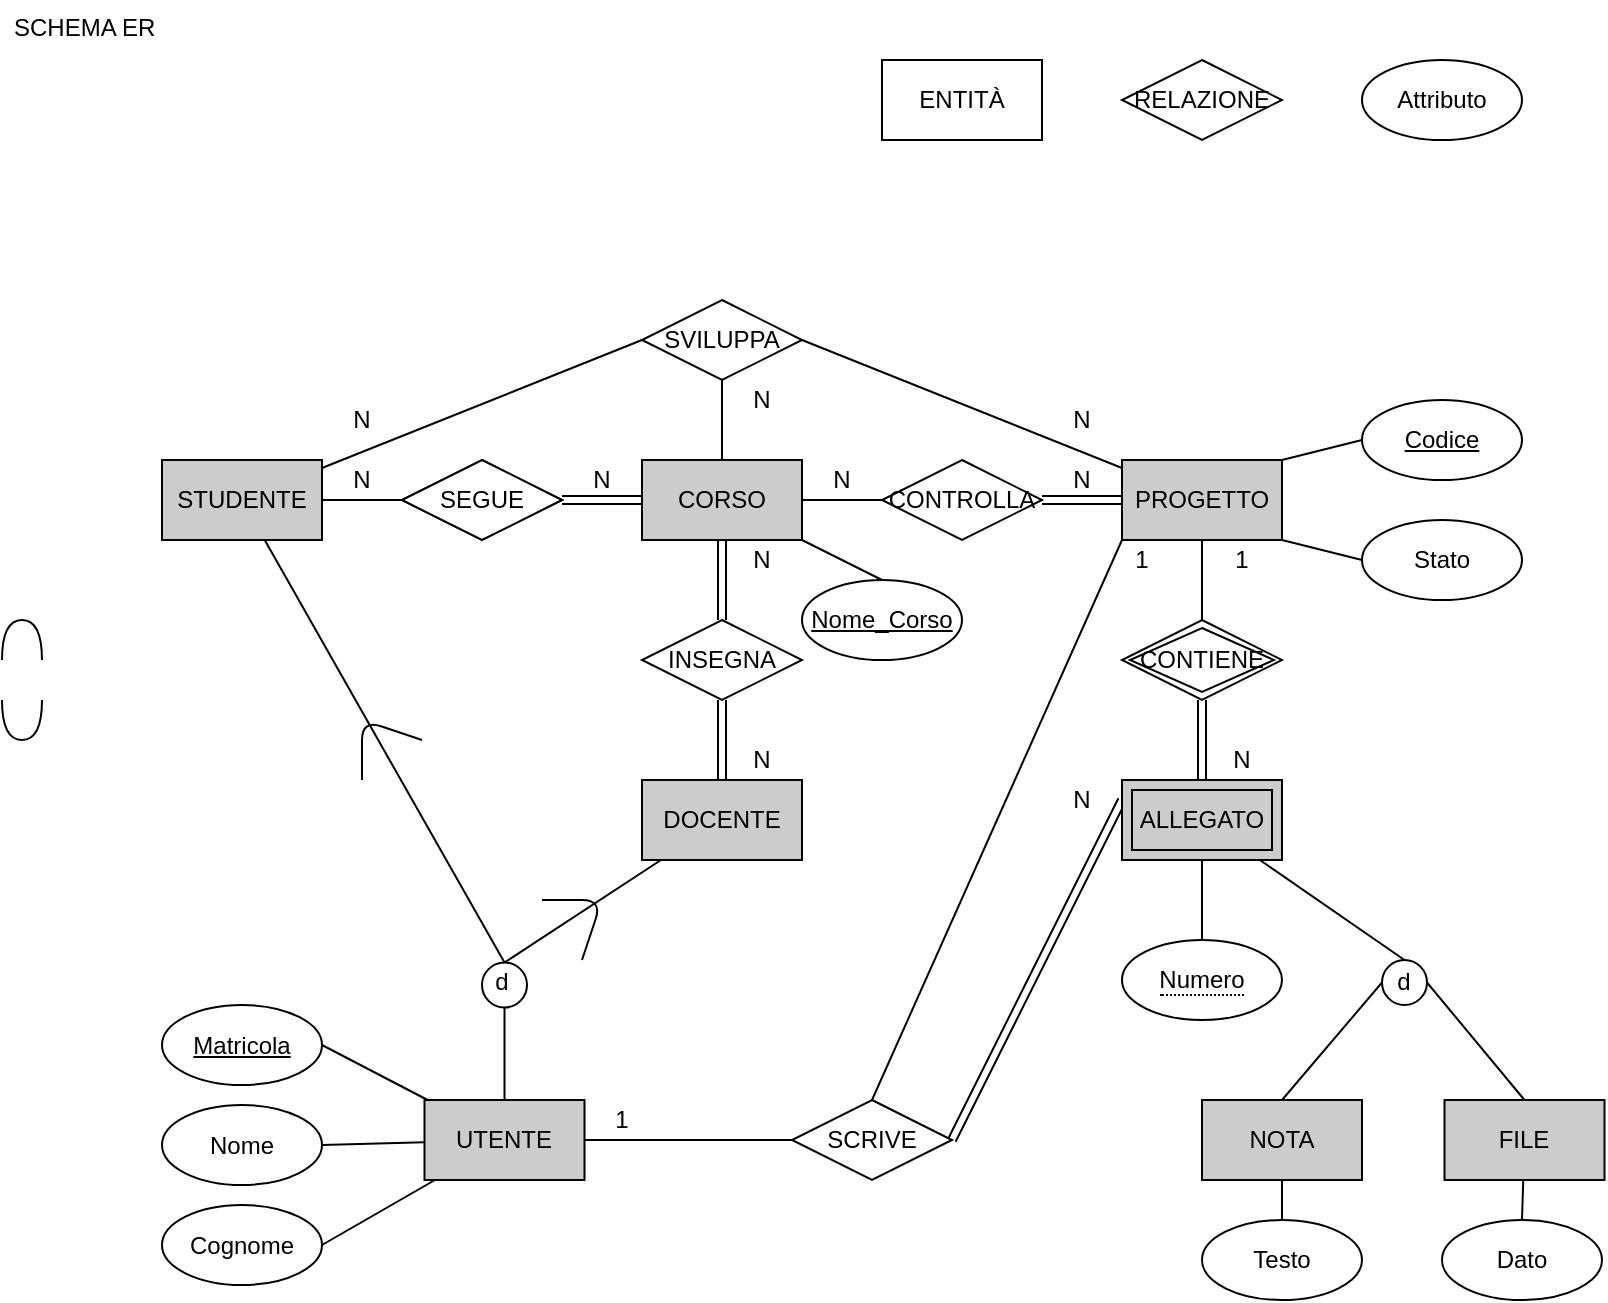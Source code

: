 <mxfile version="14.4.7" type="github" pages="5">
  <diagram id="uz-bql21G0ZkBbgc17I7" name="SCHEMA EER">
    <mxGraphModel dx="1422" dy="791" grid="1" gridSize="10" guides="1" tooltips="1" connect="1" arrows="1" fold="1" page="1" pageScale="1" pageWidth="850" pageHeight="1100" math="0" shadow="0">
      <root>
        <mxCell id="zwl0saxS9elbdI8-pPL1-0" />
        <mxCell id="zwl0saxS9elbdI8-pPL1-1" parent="zwl0saxS9elbdI8-pPL1-0" />
        <mxCell id="hdEMsXxuOp78nP8J1U3S-0" style="edgeStyle=none;rounded=0;orthogonalLoop=1;jettySize=auto;html=1;entryX=0.5;entryY=0;entryDx=0;entryDy=0;endArrow=none;endFill=0;strokeColor=#000000;" parent="zwl0saxS9elbdI8-pPL1-1" source="hdEMsXxuOp78nP8J1U3S-1" target="hdEMsXxuOp78nP8J1U3S-63" edge="1">
          <mxGeometry relative="1" as="geometry" />
        </mxCell>
        <mxCell id="hdEMsXxuOp78nP8J1U3S-1" value="FILE" style="rounded=0;whiteSpace=wrap;html=1;fillColor=#CCCCCC;" parent="zwl0saxS9elbdI8-pPL1-1" vertex="1">
          <mxGeometry x="761.25" y="560" width="80" height="40" as="geometry" />
        </mxCell>
        <mxCell id="hdEMsXxuOp78nP8J1U3S-2" style="edgeStyle=orthogonalEdgeStyle;rounded=0;orthogonalLoop=1;jettySize=auto;html=1;entryX=0;entryY=0.5;entryDx=0;entryDy=0;endArrow=none;endFill=0;" parent="zwl0saxS9elbdI8-pPL1-1" source="hdEMsXxuOp78nP8J1U3S-8" target="hdEMsXxuOp78nP8J1U3S-30" edge="1">
          <mxGeometry relative="1" as="geometry" />
        </mxCell>
        <mxCell id="hdEMsXxuOp78nP8J1U3S-3" style="rounded=0;orthogonalLoop=1;jettySize=auto;html=1;entryX=0;entryY=0.5;entryDx=0;entryDy=0;endArrow=none;endFill=0;strokeColor=#000000;" parent="zwl0saxS9elbdI8-pPL1-1" source="hdEMsXxuOp78nP8J1U3S-8" target="hdEMsXxuOp78nP8J1U3S-32" edge="1">
          <mxGeometry relative="1" as="geometry" />
        </mxCell>
        <mxCell id="hdEMsXxuOp78nP8J1U3S-83" style="rounded=0;orthogonalLoop=1;jettySize=auto;html=1;endArrow=none;endFill=0;entryX=0.5;entryY=0;entryDx=0;entryDy=0;" parent="zwl0saxS9elbdI8-pPL1-1" source="hdEMsXxuOp78nP8J1U3S-8" target="hdEMsXxuOp78nP8J1U3S-87" edge="1">
          <mxGeometry relative="1" as="geometry">
            <mxPoint x="160" y="580" as="targetPoint" />
          </mxGeometry>
        </mxCell>
        <mxCell id="hdEMsXxuOp78nP8J1U3S-8" value="STUDENTE" style="rounded=0;whiteSpace=wrap;html=1;fillColor=#CCCCCC;" parent="zwl0saxS9elbdI8-pPL1-1" vertex="1">
          <mxGeometry x="120" y="240" width="80" height="40" as="geometry" />
        </mxCell>
        <mxCell id="hdEMsXxuOp78nP8J1U3S-9" style="edgeStyle=orthogonalEdgeStyle;rounded=0;orthogonalLoop=1;jettySize=auto;html=1;exitX=1;exitY=0.5;exitDx=0;exitDy=0;endArrow=none;endFill=0;strokeColor=#000000;" parent="zwl0saxS9elbdI8-pPL1-1" source="hdEMsXxuOp78nP8J1U3S-11" target="hdEMsXxuOp78nP8J1U3S-34" edge="1">
          <mxGeometry relative="1" as="geometry" />
        </mxCell>
        <mxCell id="hdEMsXxuOp78nP8J1U3S-10" style="edgeStyle=none;rounded=0;orthogonalLoop=1;jettySize=auto;html=1;exitX=1;exitY=1;exitDx=0;exitDy=0;entryX=0.5;entryY=0;entryDx=0;entryDy=0;endArrow=none;endFill=0;strokeColor=#000000;" parent="zwl0saxS9elbdI8-pPL1-1" source="hdEMsXxuOp78nP8J1U3S-11" target="hdEMsXxuOp78nP8J1U3S-82" edge="1">
          <mxGeometry relative="1" as="geometry" />
        </mxCell>
        <mxCell id="hdEMsXxuOp78nP8J1U3S-11" value="CORSO" style="rounded=0;whiteSpace=wrap;html=1;fillColor=#CCCCCC;" parent="zwl0saxS9elbdI8-pPL1-1" vertex="1">
          <mxGeometry x="360" y="240" width="80" height="40" as="geometry" />
        </mxCell>
        <mxCell id="hdEMsXxuOp78nP8J1U3S-12" style="edgeStyle=none;rounded=0;orthogonalLoop=1;jettySize=auto;html=1;exitX=0.5;exitY=1;exitDx=0;exitDy=0;entryX=0.5;entryY=0;entryDx=0;entryDy=0;endArrow=none;endFill=0;strokeColor=#000000;" parent="zwl0saxS9elbdI8-pPL1-1" source="hdEMsXxuOp78nP8J1U3S-13" target="hdEMsXxuOp78nP8J1U3S-62" edge="1">
          <mxGeometry relative="1" as="geometry" />
        </mxCell>
        <mxCell id="hdEMsXxuOp78nP8J1U3S-13" value="NOTA" style="rounded=0;whiteSpace=wrap;html=1;fillColor=#CCCCCC;" parent="zwl0saxS9elbdI8-pPL1-1" vertex="1">
          <mxGeometry x="640" y="560" width="80" height="40" as="geometry" />
        </mxCell>
        <mxCell id="hdEMsXxuOp78nP8J1U3S-14" style="edgeStyle=none;rounded=0;orthogonalLoop=1;jettySize=auto;html=1;entryX=1;entryY=0.5;entryDx=0;entryDy=0;endArrow=none;endFill=0;strokeColor=#000000;" parent="zwl0saxS9elbdI8-pPL1-1" source="hdEMsXxuOp78nP8J1U3S-20" target="hdEMsXxuOp78nP8J1U3S-32" edge="1">
          <mxGeometry relative="1" as="geometry" />
        </mxCell>
        <mxCell id="hdEMsXxuOp78nP8J1U3S-15" style="edgeStyle=none;rounded=0;orthogonalLoop=1;jettySize=auto;html=1;endArrow=none;endFill=0;strokeColor=#000000;" parent="zwl0saxS9elbdI8-pPL1-1" source="hdEMsXxuOp78nP8J1U3S-20" target="hdEMsXxuOp78nP8J1U3S-41" edge="1">
          <mxGeometry relative="1" as="geometry" />
        </mxCell>
        <mxCell id="hdEMsXxuOp78nP8J1U3S-16" style="edgeStyle=none;rounded=0;orthogonalLoop=1;jettySize=auto;html=1;entryX=0;entryY=0.5;entryDx=0;entryDy=0;endArrow=none;endFill=0;strokeColor=#000000;exitX=1;exitY=0;exitDx=0;exitDy=0;" parent="zwl0saxS9elbdI8-pPL1-1" source="hdEMsXxuOp78nP8J1U3S-20" target="hdEMsXxuOp78nP8J1U3S-52" edge="1">
          <mxGeometry relative="1" as="geometry" />
        </mxCell>
        <mxCell id="hdEMsXxuOp78nP8J1U3S-18" style="edgeStyle=none;rounded=0;orthogonalLoop=1;jettySize=auto;html=1;exitX=1;exitY=1;exitDx=0;exitDy=0;entryX=0;entryY=0.5;entryDx=0;entryDy=0;endArrow=none;endFill=0;strokeColor=#000000;" parent="zwl0saxS9elbdI8-pPL1-1" source="hdEMsXxuOp78nP8J1U3S-20" target="hdEMsXxuOp78nP8J1U3S-47" edge="1">
          <mxGeometry relative="1" as="geometry" />
        </mxCell>
        <mxCell id="hdEMsXxuOp78nP8J1U3S-100" style="edgeStyle=none;rounded=0;orthogonalLoop=1;jettySize=auto;html=1;entryX=0.5;entryY=0;entryDx=0;entryDy=0;endArrow=none;endFill=0;exitX=0;exitY=1;exitDx=0;exitDy=0;" parent="zwl0saxS9elbdI8-pPL1-1" source="hdEMsXxuOp78nP8J1U3S-20" target="hdEMsXxuOp78nP8J1U3S-38" edge="1">
          <mxGeometry relative="1" as="geometry" />
        </mxCell>
        <mxCell id="hdEMsXxuOp78nP8J1U3S-20" value="PROGETTO" style="rounded=0;whiteSpace=wrap;html=1;fillColor=#CCCCCC;" parent="zwl0saxS9elbdI8-pPL1-1" vertex="1">
          <mxGeometry x="600" y="240" width="80" height="40" as="geometry" />
        </mxCell>
        <mxCell id="hdEMsXxuOp78nP8J1U3S-21" style="edgeStyle=orthogonalEdgeStyle;rounded=0;orthogonalLoop=1;jettySize=auto;html=1;entryX=0.5;entryY=1;entryDx=0;entryDy=0;endArrow=none;endFill=0;strokeColor=#000000;shape=link;" parent="zwl0saxS9elbdI8-pPL1-1" source="hdEMsXxuOp78nP8J1U3S-26" target="hdEMsXxuOp78nP8J1U3S-36" edge="1">
          <mxGeometry relative="1" as="geometry" />
        </mxCell>
        <mxCell id="hdEMsXxuOp78nP8J1U3S-84" style="rounded=0;orthogonalLoop=1;jettySize=auto;html=1;endArrow=none;endFill=0;entryX=0.5;entryY=0;entryDx=0;entryDy=0;" parent="zwl0saxS9elbdI8-pPL1-1" source="hdEMsXxuOp78nP8J1U3S-26" target="hdEMsXxuOp78nP8J1U3S-87" edge="1">
          <mxGeometry relative="1" as="geometry">
            <mxPoint x="160" y="580" as="targetPoint" />
          </mxGeometry>
        </mxCell>
        <mxCell id="hdEMsXxuOp78nP8J1U3S-26" value="DOCENTE" style="rounded=0;whiteSpace=wrap;html=1;fillColor=#CCCCCC;" parent="zwl0saxS9elbdI8-pPL1-1" vertex="1">
          <mxGeometry x="360" y="400" width="80" height="40" as="geometry" />
        </mxCell>
        <mxCell id="hdEMsXxuOp78nP8J1U3S-27" value="ENTITÀ" style="rounded=0;whiteSpace=wrap;html=1;" parent="zwl0saxS9elbdI8-pPL1-1" vertex="1">
          <mxGeometry x="480" y="40" width="80" height="40" as="geometry" />
        </mxCell>
        <mxCell id="hdEMsXxuOp78nP8J1U3S-28" value="" style="rhombus;whiteSpace=wrap;html=1;" parent="zwl0saxS9elbdI8-pPL1-1" vertex="1">
          <mxGeometry x="240" y="240" width="80" height="40" as="geometry" />
        </mxCell>
        <mxCell id="hdEMsXxuOp78nP8J1U3S-29" style="edgeStyle=orthogonalEdgeStyle;rounded=0;orthogonalLoop=1;jettySize=auto;html=1;entryX=0;entryY=0.5;entryDx=0;entryDy=0;endArrow=none;endFill=0;strokeColor=#000000;shape=link;" parent="zwl0saxS9elbdI8-pPL1-1" source="hdEMsXxuOp78nP8J1U3S-30" target="hdEMsXxuOp78nP8J1U3S-11" edge="1">
          <mxGeometry relative="1" as="geometry" />
        </mxCell>
        <mxCell id="hdEMsXxuOp78nP8J1U3S-30" value="SEGUE" style="rhombus;whiteSpace=wrap;html=1;" parent="zwl0saxS9elbdI8-pPL1-1" vertex="1">
          <mxGeometry x="240" y="240" width="80" height="40" as="geometry" />
        </mxCell>
        <mxCell id="hdEMsXxuOp78nP8J1U3S-31" style="edgeStyle=orthogonalEdgeStyle;rounded=0;orthogonalLoop=1;jettySize=auto;html=1;exitX=0.5;exitY=1;exitDx=0;exitDy=0;entryX=0.5;entryY=0;entryDx=0;entryDy=0;endArrow=none;endFill=0;strokeColor=#000000;" parent="zwl0saxS9elbdI8-pPL1-1" source="hdEMsXxuOp78nP8J1U3S-32" target="hdEMsXxuOp78nP8J1U3S-11" edge="1">
          <mxGeometry relative="1" as="geometry" />
        </mxCell>
        <mxCell id="hdEMsXxuOp78nP8J1U3S-32" value="SVILUPPA" style="rhombus;whiteSpace=wrap;html=1;" parent="zwl0saxS9elbdI8-pPL1-1" vertex="1">
          <mxGeometry x="360" y="160" width="80" height="40" as="geometry" />
        </mxCell>
        <mxCell id="hdEMsXxuOp78nP8J1U3S-33" style="edgeStyle=orthogonalEdgeStyle;rounded=0;orthogonalLoop=1;jettySize=auto;html=1;exitX=1;exitY=0.5;exitDx=0;exitDy=0;entryX=0;entryY=0.5;entryDx=0;entryDy=0;endArrow=none;endFill=0;strokeColor=#000000;shape=link;" parent="zwl0saxS9elbdI8-pPL1-1" source="hdEMsXxuOp78nP8J1U3S-34" target="hdEMsXxuOp78nP8J1U3S-20" edge="1">
          <mxGeometry relative="1" as="geometry" />
        </mxCell>
        <mxCell id="hdEMsXxuOp78nP8J1U3S-34" value="&lt;div&gt;CONTROLLA&lt;/div&gt;" style="rhombus;whiteSpace=wrap;html=1;" parent="zwl0saxS9elbdI8-pPL1-1" vertex="1">
          <mxGeometry x="480" y="240" width="80" height="40" as="geometry" />
        </mxCell>
        <mxCell id="hdEMsXxuOp78nP8J1U3S-35" style="edgeStyle=orthogonalEdgeStyle;rounded=0;orthogonalLoop=1;jettySize=auto;html=1;endArrow=none;endFill=0;strokeColor=#000000;shape=link;" parent="zwl0saxS9elbdI8-pPL1-1" source="hdEMsXxuOp78nP8J1U3S-36" target="hdEMsXxuOp78nP8J1U3S-11" edge="1">
          <mxGeometry relative="1" as="geometry" />
        </mxCell>
        <mxCell id="hdEMsXxuOp78nP8J1U3S-36" value="INSEGNA" style="rhombus;whiteSpace=wrap;html=1;" parent="zwl0saxS9elbdI8-pPL1-1" vertex="1">
          <mxGeometry x="360" y="320" width="80" height="40" as="geometry" />
        </mxCell>
        <mxCell id="hdEMsXxuOp78nP8J1U3S-37" style="rounded=0;orthogonalLoop=1;jettySize=auto;html=1;exitX=1;exitY=0.5;exitDx=0;exitDy=0;entryX=0;entryY=0.25;entryDx=0;entryDy=0;endArrow=none;endFill=0;strokeColor=#000000;shape=link;" parent="zwl0saxS9elbdI8-pPL1-1" source="hdEMsXxuOp78nP8J1U3S-38" target="hdEMsXxuOp78nP8J1U3S-44" edge="1">
          <mxGeometry relative="1" as="geometry" />
        </mxCell>
        <mxCell id="hdEMsXxuOp78nP8J1U3S-38" value="SCRIVE" style="rhombus;whiteSpace=wrap;html=1;" parent="zwl0saxS9elbdI8-pPL1-1" vertex="1">
          <mxGeometry x="435" y="560" width="80" height="40" as="geometry" />
        </mxCell>
        <mxCell id="hdEMsXxuOp78nP8J1U3S-40" style="edgeStyle=none;rounded=0;orthogonalLoop=1;jettySize=auto;html=1;endArrow=none;endFill=0;strokeColor=#000000;shape=link;" parent="zwl0saxS9elbdI8-pPL1-1" source="hdEMsXxuOp78nP8J1U3S-41" target="hdEMsXxuOp78nP8J1U3S-44" edge="1">
          <mxGeometry relative="1" as="geometry" />
        </mxCell>
        <mxCell id="hdEMsXxuOp78nP8J1U3S-41" value="CONTIENE" style="shape=rhombus;double=1;perimeter=rhombusPerimeter;whiteSpace=wrap;html=1;align=center;" parent="zwl0saxS9elbdI8-pPL1-1" vertex="1">
          <mxGeometry x="600" y="320" width="80" height="40" as="geometry" />
        </mxCell>
        <mxCell id="hdEMsXxuOp78nP8J1U3S-42" style="edgeStyle=none;rounded=0;orthogonalLoop=1;jettySize=auto;html=1;entryX=0.5;entryY=0;entryDx=0;entryDy=0;endArrow=none;endFill=0;strokeColor=#000000;" parent="zwl0saxS9elbdI8-pPL1-1" source="hdEMsXxuOp78nP8J1U3S-44" target="hdEMsXxuOp78nP8J1U3S-55" edge="1">
          <mxGeometry relative="1" as="geometry" />
        </mxCell>
        <mxCell id="hdEMsXxuOp78nP8J1U3S-43" style="edgeStyle=none;rounded=0;orthogonalLoop=1;jettySize=auto;html=1;entryX=0.5;entryY=0;entryDx=0;entryDy=0;endArrow=none;endFill=0;strokeColor=#000000;" parent="zwl0saxS9elbdI8-pPL1-1" source="hdEMsXxuOp78nP8J1U3S-44" target="hdEMsXxuOp78nP8J1U3S-61" edge="1">
          <mxGeometry relative="1" as="geometry" />
        </mxCell>
        <mxCell id="hdEMsXxuOp78nP8J1U3S-44" value="ALLEGATO" style="shape=ext;margin=3;double=1;whiteSpace=wrap;html=1;align=center;fillColor=#CCCCCC;" parent="zwl0saxS9elbdI8-pPL1-1" vertex="1">
          <mxGeometry x="600" y="400" width="80" height="40" as="geometry" />
        </mxCell>
        <mxCell id="hdEMsXxuOp78nP8J1U3S-47" value="&lt;div&gt;Stato&lt;/div&gt;" style="ellipse;whiteSpace=wrap;html=1;align=center;" parent="zwl0saxS9elbdI8-pPL1-1" vertex="1">
          <mxGeometry x="720" y="270" width="80" height="40" as="geometry" />
        </mxCell>
        <mxCell id="hdEMsXxuOp78nP8J1U3S-50" value="Nome" style="ellipse;whiteSpace=wrap;html=1;align=center;" parent="zwl0saxS9elbdI8-pPL1-1" vertex="1">
          <mxGeometry x="120" y="562.5" width="80" height="40" as="geometry" />
        </mxCell>
        <mxCell id="hdEMsXxuOp78nP8J1U3S-51" value="Cognome" style="ellipse;whiteSpace=wrap;html=1;align=center;" parent="zwl0saxS9elbdI8-pPL1-1" vertex="1">
          <mxGeometry x="120" y="612.5" width="80" height="40" as="geometry" />
        </mxCell>
        <mxCell id="hdEMsXxuOp78nP8J1U3S-52" value="&lt;u&gt;Codice&lt;/u&gt;" style="ellipse;whiteSpace=wrap;html=1;align=center;" parent="zwl0saxS9elbdI8-pPL1-1" vertex="1">
          <mxGeometry x="720" y="210" width="80" height="40" as="geometry" />
        </mxCell>
        <mxCell id="hdEMsXxuOp78nP8J1U3S-54" value="&lt;u&gt;Matricola&lt;/u&gt;" style="ellipse;whiteSpace=wrap;html=1;align=center;" parent="zwl0saxS9elbdI8-pPL1-1" vertex="1">
          <mxGeometry x="120" y="512.5" width="80" height="40" as="geometry" />
        </mxCell>
        <mxCell id="hdEMsXxuOp78nP8J1U3S-55" value="&lt;span style=&quot;border-bottom: 1px dotted&quot;&gt;Numero&lt;/span&gt;" style="ellipse;whiteSpace=wrap;html=1;align=center;" parent="zwl0saxS9elbdI8-pPL1-1" vertex="1">
          <mxGeometry x="600" y="480" width="80" height="40" as="geometry" />
        </mxCell>
        <mxCell id="hdEMsXxuOp78nP8J1U3S-58" value="SCHEMA ER&#xa;" style="text;strokeColor=none;fillColor=none;spacingLeft=4;spacingRight=4;overflow=hidden;rotatable=0;points=[[0,0.5],[1,0.5]];portConstraint=eastwest;fontSize=12;" parent="zwl0saxS9elbdI8-pPL1-1" vertex="1">
          <mxGeometry x="40" y="10" width="90" height="30" as="geometry" />
        </mxCell>
        <mxCell id="hdEMsXxuOp78nP8J1U3S-59" style="edgeStyle=none;rounded=0;orthogonalLoop=1;jettySize=auto;html=1;exitX=0;exitY=0.5;exitDx=0;exitDy=0;entryX=0.5;entryY=0;entryDx=0;entryDy=0;endArrow=none;endFill=0;strokeColor=#000000;" parent="zwl0saxS9elbdI8-pPL1-1" source="hdEMsXxuOp78nP8J1U3S-61" target="hdEMsXxuOp78nP8J1U3S-13" edge="1">
          <mxGeometry relative="1" as="geometry" />
        </mxCell>
        <mxCell id="hdEMsXxuOp78nP8J1U3S-60" style="edgeStyle=none;rounded=0;orthogonalLoop=1;jettySize=auto;html=1;exitX=1;exitY=0.5;exitDx=0;exitDy=0;entryX=0.5;entryY=0;entryDx=0;entryDy=0;endArrow=none;endFill=0;strokeColor=#000000;" parent="zwl0saxS9elbdI8-pPL1-1" source="hdEMsXxuOp78nP8J1U3S-61" target="hdEMsXxuOp78nP8J1U3S-1" edge="1">
          <mxGeometry relative="1" as="geometry" />
        </mxCell>
        <mxCell id="hdEMsXxuOp78nP8J1U3S-61" value="" style="ellipse;whiteSpace=wrap;html=1;aspect=fixed;" parent="zwl0saxS9elbdI8-pPL1-1" vertex="1">
          <mxGeometry x="730" y="490" width="22.5" height="22.5" as="geometry" />
        </mxCell>
        <mxCell id="hdEMsXxuOp78nP8J1U3S-62" value="Testo" style="ellipse;whiteSpace=wrap;html=1;align=center;" parent="zwl0saxS9elbdI8-pPL1-1" vertex="1">
          <mxGeometry x="640" y="620" width="80" height="40" as="geometry" />
        </mxCell>
        <mxCell id="hdEMsXxuOp78nP8J1U3S-63" value="Dato" style="ellipse;whiteSpace=wrap;html=1;align=center;" parent="zwl0saxS9elbdI8-pPL1-1" vertex="1">
          <mxGeometry x="760" y="620" width="80" height="40" as="geometry" />
        </mxCell>
        <mxCell id="hdEMsXxuOp78nP8J1U3S-64" value="&lt;div&gt;d&lt;/div&gt;" style="text;html=1;strokeColor=none;fillColor=none;align=center;verticalAlign=middle;whiteSpace=wrap;rounded=0;" parent="zwl0saxS9elbdI8-pPL1-1" vertex="1">
          <mxGeometry x="721.25" y="491.25" width="40" height="20" as="geometry" />
        </mxCell>
        <mxCell id="hdEMsXxuOp78nP8J1U3S-65" value="N" style="text;html=1;strokeColor=none;fillColor=none;align=center;verticalAlign=middle;whiteSpace=wrap;rounded=0;" parent="zwl0saxS9elbdI8-pPL1-1" vertex="1">
          <mxGeometry x="320" y="240" width="40" height="20" as="geometry" />
        </mxCell>
        <mxCell id="hdEMsXxuOp78nP8J1U3S-66" value="N" style="text;html=1;strokeColor=none;fillColor=none;align=center;verticalAlign=middle;whiteSpace=wrap;rounded=0;" parent="zwl0saxS9elbdI8-pPL1-1" vertex="1">
          <mxGeometry x="200" y="240" width="40" height="20" as="geometry" />
        </mxCell>
        <mxCell id="hdEMsXxuOp78nP8J1U3S-67" value="N" style="text;html=1;strokeColor=none;fillColor=none;align=center;verticalAlign=middle;whiteSpace=wrap;rounded=0;" parent="zwl0saxS9elbdI8-pPL1-1" vertex="1">
          <mxGeometry x="560" y="240" width="40" height="20" as="geometry" />
        </mxCell>
        <mxCell id="hdEMsXxuOp78nP8J1U3S-68" value="N" style="text;html=1;strokeColor=none;fillColor=none;align=center;verticalAlign=middle;whiteSpace=wrap;rounded=0;" parent="zwl0saxS9elbdI8-pPL1-1" vertex="1">
          <mxGeometry x="440" y="240" width="40" height="20" as="geometry" />
        </mxCell>
        <mxCell id="hdEMsXxuOp78nP8J1U3S-69" value="N" style="text;html=1;strokeColor=none;fillColor=none;align=center;verticalAlign=middle;whiteSpace=wrap;rounded=0;" parent="zwl0saxS9elbdI8-pPL1-1" vertex="1">
          <mxGeometry x="400" y="200" width="40" height="20" as="geometry" />
        </mxCell>
        <mxCell id="hdEMsXxuOp78nP8J1U3S-70" value="N" style="text;html=1;strokeColor=none;fillColor=none;align=center;verticalAlign=middle;whiteSpace=wrap;rounded=0;" parent="zwl0saxS9elbdI8-pPL1-1" vertex="1">
          <mxGeometry x="200" y="210" width="40" height="20" as="geometry" />
        </mxCell>
        <mxCell id="hdEMsXxuOp78nP8J1U3S-71" value="N" style="text;html=1;strokeColor=none;fillColor=none;align=center;verticalAlign=middle;whiteSpace=wrap;rounded=0;" parent="zwl0saxS9elbdI8-pPL1-1" vertex="1">
          <mxGeometry x="560" y="210" width="40" height="20" as="geometry" />
        </mxCell>
        <mxCell id="hdEMsXxuOp78nP8J1U3S-72" value="N" style="text;html=1;strokeColor=none;fillColor=none;align=center;verticalAlign=middle;whiteSpace=wrap;rounded=0;" parent="zwl0saxS9elbdI8-pPL1-1" vertex="1">
          <mxGeometry x="640" y="380" width="40" height="20" as="geometry" />
        </mxCell>
        <mxCell id="hdEMsXxuOp78nP8J1U3S-73" value="1" style="text;html=1;strokeColor=none;fillColor=none;align=center;verticalAlign=middle;whiteSpace=wrap;rounded=0;" parent="zwl0saxS9elbdI8-pPL1-1" vertex="1">
          <mxGeometry x="640" y="280" width="40" height="20" as="geometry" />
        </mxCell>
        <mxCell id="hdEMsXxuOp78nP8J1U3S-80" value="N" style="text;html=1;strokeColor=none;fillColor=none;align=center;verticalAlign=middle;whiteSpace=wrap;rounded=0;" parent="zwl0saxS9elbdI8-pPL1-1" vertex="1">
          <mxGeometry x="400" y="380" width="40" height="20" as="geometry" />
        </mxCell>
        <mxCell id="hdEMsXxuOp78nP8J1U3S-81" value="N" style="text;html=1;strokeColor=none;fillColor=none;align=center;verticalAlign=middle;whiteSpace=wrap;rounded=0;" parent="zwl0saxS9elbdI8-pPL1-1" vertex="1">
          <mxGeometry x="400" y="280" width="40" height="20" as="geometry" />
        </mxCell>
        <mxCell id="hdEMsXxuOp78nP8J1U3S-82" value="&lt;u&gt;Nome_Corso&lt;/u&gt;" style="ellipse;whiteSpace=wrap;html=1;align=center;" parent="zwl0saxS9elbdI8-pPL1-1" vertex="1">
          <mxGeometry x="440" y="300" width="80" height="40" as="geometry" />
        </mxCell>
        <mxCell id="hdEMsXxuOp78nP8J1U3S-89" style="rounded=0;orthogonalLoop=1;jettySize=auto;html=1;entryX=0.5;entryY=1;entryDx=0;entryDy=0;endArrow=none;endFill=0;" parent="zwl0saxS9elbdI8-pPL1-1" source="hdEMsXxuOp78nP8J1U3S-85" target="hdEMsXxuOp78nP8J1U3S-87" edge="1">
          <mxGeometry relative="1" as="geometry" />
        </mxCell>
        <mxCell id="hdEMsXxuOp78nP8J1U3S-93" style="rounded=0;orthogonalLoop=1;jettySize=auto;html=1;entryX=1;entryY=0.5;entryDx=0;entryDy=0;endArrow=none;endFill=0;" parent="zwl0saxS9elbdI8-pPL1-1" source="hdEMsXxuOp78nP8J1U3S-85" target="hdEMsXxuOp78nP8J1U3S-54" edge="1">
          <mxGeometry relative="1" as="geometry" />
        </mxCell>
        <mxCell id="hdEMsXxuOp78nP8J1U3S-94" style="rounded=0;orthogonalLoop=1;jettySize=auto;html=1;entryX=1;entryY=0.5;entryDx=0;entryDy=0;endArrow=none;endFill=0;" parent="zwl0saxS9elbdI8-pPL1-1" source="hdEMsXxuOp78nP8J1U3S-85" target="hdEMsXxuOp78nP8J1U3S-50" edge="1">
          <mxGeometry relative="1" as="geometry" />
        </mxCell>
        <mxCell id="hdEMsXxuOp78nP8J1U3S-95" style="rounded=0;orthogonalLoop=1;jettySize=auto;html=1;entryX=1;entryY=0.5;entryDx=0;entryDy=0;endArrow=none;endFill=0;" parent="zwl0saxS9elbdI8-pPL1-1" source="hdEMsXxuOp78nP8J1U3S-85" target="hdEMsXxuOp78nP8J1U3S-51" edge="1">
          <mxGeometry relative="1" as="geometry" />
        </mxCell>
        <mxCell id="hdEMsXxuOp78nP8J1U3S-101" style="edgeStyle=none;rounded=0;orthogonalLoop=1;jettySize=auto;html=1;endArrow=none;endFill=0;" parent="zwl0saxS9elbdI8-pPL1-1" source="hdEMsXxuOp78nP8J1U3S-85" target="hdEMsXxuOp78nP8J1U3S-38" edge="1">
          <mxGeometry relative="1" as="geometry" />
        </mxCell>
        <mxCell id="hdEMsXxuOp78nP8J1U3S-85" value="UTENTE" style="rounded=0;whiteSpace=wrap;html=1;fillColor=#CCCCCC;" parent="zwl0saxS9elbdI8-pPL1-1" vertex="1">
          <mxGeometry x="251.25" y="560" width="80" height="40" as="geometry" />
        </mxCell>
        <mxCell id="hdEMsXxuOp78nP8J1U3S-87" value="" style="ellipse;whiteSpace=wrap;html=1;aspect=fixed;" parent="zwl0saxS9elbdI8-pPL1-1" vertex="1">
          <mxGeometry x="280" y="491.25" width="22.5" height="22.5" as="geometry" />
        </mxCell>
        <mxCell id="hdEMsXxuOp78nP8J1U3S-88" value="&lt;div&gt;d&lt;/div&gt;" style="text;html=1;strokeColor=none;fillColor=none;align=center;verticalAlign=middle;whiteSpace=wrap;rounded=0;" parent="zwl0saxS9elbdI8-pPL1-1" vertex="1">
          <mxGeometry x="270" y="491.25" width="40" height="20" as="geometry" />
        </mxCell>
        <mxCell id="MUmQyXgEoVhzVJnlIoWY-0" value="1" style="text;html=1;strokeColor=none;fillColor=none;align=center;verticalAlign=middle;whiteSpace=wrap;rounded=0;" parent="zwl0saxS9elbdI8-pPL1-1" vertex="1">
          <mxGeometry x="330" y="560" width="40" height="20" as="geometry" />
        </mxCell>
        <mxCell id="MUmQyXgEoVhzVJnlIoWY-1" value="N" style="text;html=1;strokeColor=none;fillColor=none;align=center;verticalAlign=middle;whiteSpace=wrap;rounded=0;" parent="zwl0saxS9elbdI8-pPL1-1" vertex="1">
          <mxGeometry x="560" y="400" width="40" height="20" as="geometry" />
        </mxCell>
        <mxCell id="MUmQyXgEoVhzVJnlIoWY-2" value="1" style="text;html=1;strokeColor=none;fillColor=none;align=center;verticalAlign=middle;whiteSpace=wrap;rounded=0;" parent="zwl0saxS9elbdI8-pPL1-1" vertex="1">
          <mxGeometry x="590" y="280" width="40" height="20" as="geometry" />
        </mxCell>
        <mxCell id="q3YwSF_uwymXxjqYqgTU-5" value="" style="endArrow=none;html=1;edgeStyle=orthogonalEdgeStyle;curved=1;endSize=6;" parent="zwl0saxS9elbdI8-pPL1-1" edge="1">
          <mxGeometry width="50" height="50" relative="1" as="geometry">
            <mxPoint x="60" y="340" as="sourcePoint" />
            <mxPoint x="40" y="340" as="targetPoint" />
            <Array as="points">
              <mxPoint x="60" y="320" />
              <mxPoint x="40" y="320" />
            </Array>
          </mxGeometry>
        </mxCell>
        <mxCell id="q3YwSF_uwymXxjqYqgTU-13" value="" style="endArrow=none;html=1;edgeStyle=orthogonalEdgeStyle;curved=1;" parent="zwl0saxS9elbdI8-pPL1-1" edge="1">
          <mxGeometry width="50" height="50" relative="1" as="geometry">
            <mxPoint x="40" y="360.0" as="sourcePoint" />
            <mxPoint x="60" y="360.0" as="targetPoint" />
            <Array as="points">
              <mxPoint x="40" y="380" />
              <mxPoint x="60" y="380" />
            </Array>
          </mxGeometry>
        </mxCell>
        <mxCell id="D5guIXHoOpu5E9f8YthE-1" value="RELAZIONE" style="rhombus;whiteSpace=wrap;html=1;" parent="zwl0saxS9elbdI8-pPL1-1" vertex="1">
          <mxGeometry x="600" y="40" width="80" height="40" as="geometry" />
        </mxCell>
        <mxCell id="D5guIXHoOpu5E9f8YthE-2" value="Attributo" style="ellipse;whiteSpace=wrap;html=1;align=center;" parent="zwl0saxS9elbdI8-pPL1-1" vertex="1">
          <mxGeometry x="720" y="40" width="80" height="40" as="geometry" />
        </mxCell>
        <mxCell id="D5guIXHoOpu5E9f8YthE-5" value="" style="endArrow=none;html=1;" parent="zwl0saxS9elbdI8-pPL1-1" edge="1">
          <mxGeometry width="50" height="50" relative="1" as="geometry">
            <mxPoint x="220" y="400" as="sourcePoint" />
            <mxPoint x="250" y="380" as="targetPoint" />
            <Array as="points">
              <mxPoint x="220" y="370" />
            </Array>
          </mxGeometry>
        </mxCell>
        <mxCell id="D5guIXHoOpu5E9f8YthE-6" value="" style="endArrow=none;html=1;" parent="zwl0saxS9elbdI8-pPL1-1" edge="1">
          <mxGeometry width="50" height="50" relative="1" as="geometry">
            <mxPoint x="310" y="460" as="sourcePoint" />
            <mxPoint x="330" y="490" as="targetPoint" />
            <Array as="points">
              <mxPoint x="340" y="460" />
            </Array>
          </mxGeometry>
        </mxCell>
      </root>
    </mxGraphModel>
  </diagram>
  <diagram id="rtToJPENKyhDYSxyMdwj" name="SCHEMA RELAZIONALE">
    <mxGraphModel dx="1185" dy="659" grid="1" gridSize="10" guides="1" tooltips="1" connect="1" arrows="1" fold="1" page="1" pageScale="1" pageWidth="850" pageHeight="1100" math="0" shadow="0">
      <root>
        <mxCell id="-magBD15dPPHxhTifMXY-0" />
        <mxCell id="-magBD15dPPHxhTifMXY-1" parent="-magBD15dPPHxhTifMXY-0" />
        <mxCell id="Afx9zInIgVZAHLK-gOjq-2" value="&lt;u&gt;MATRICOLA&lt;/u&gt;" style="whiteSpace=wrap;html=1;align=center;" parent="-magBD15dPPHxhTifMXY-1" vertex="1">
          <mxGeometry x="240" y="40" width="120" height="20" as="geometry" />
        </mxCell>
        <mxCell id="h53vtnbAI7BtVaSpimbL-20" style="edgeStyle=orthogonalEdgeStyle;curved=1;rounded=0;orthogonalLoop=1;jettySize=auto;html=1;exitX=1;exitY=0.25;exitDx=0;exitDy=0;endSize=6;" parent="-magBD15dPPHxhTifMXY-1" source="Afx9zInIgVZAHLK-gOjq-7" edge="1">
          <mxGeometry relative="1" as="geometry">
            <mxPoint x="360.143" y="224.905" as="targetPoint" />
          </mxGeometry>
        </mxCell>
        <mxCell id="Afx9zInIgVZAHLK-gOjq-7" value="&lt;u&gt;NOME_CORSO&lt;/u&gt;" style="whiteSpace=wrap;html=1;align=center;" parent="-magBD15dPPHxhTifMXY-1" vertex="1">
          <mxGeometry x="240.0" y="220" width="120" height="20" as="geometry" />
        </mxCell>
        <mxCell id="Afx9zInIgVZAHLK-gOjq-8" value="&lt;u&gt;CODICE_PROGETTO&lt;/u&gt;" style="whiteSpace=wrap;html=1;align=center;" parent="-magBD15dPPHxhTifMXY-1" vertex="1">
          <mxGeometry x="240.0" y="400" width="120" height="20" as="geometry" />
        </mxCell>
        <mxCell id="Afx9zInIgVZAHLK-gOjq-9" value="&lt;u&gt;NUMERO&lt;/u&gt;" style="whiteSpace=wrap;html=1;align=center;" parent="-magBD15dPPHxhTifMXY-1" vertex="1">
          <mxGeometry x="360" y="520" width="120" height="20" as="geometry" />
        </mxCell>
        <mxCell id="Afx9zInIgVZAHLK-gOjq-10" value="Entity" style="whiteSpace=wrap;html=1;align=center;" parent="-magBD15dPPHxhTifMXY-1" vertex="1">
          <mxGeometry x="650" y="80" width="120" height="20" as="geometry" />
        </mxCell>
        <mxCell id="Afx9zInIgVZAHLK-gOjq-11" value="UTENTE" style="text;strokeColor=none;fillColor=none;spacingLeft=4;spacingRight=4;overflow=hidden;rotatable=0;points=[[0,0.5],[1,0.5]];portConstraint=eastwest;fontSize=12;align=left;" parent="-magBD15dPPHxhTifMXY-1" vertex="1">
          <mxGeometry x="240" y="20" width="80" height="20" as="geometry" />
        </mxCell>
        <mxCell id="Afx9zInIgVZAHLK-gOjq-13" value="CORSO" style="text;strokeColor=none;fillColor=none;spacingLeft=4;spacingRight=4;overflow=hidden;rotatable=0;points=[[0,0.5],[1,0.5]];portConstraint=eastwest;fontSize=12;" parent="-magBD15dPPHxhTifMXY-1" vertex="1">
          <mxGeometry x="240.0" y="200" width="70" height="20" as="geometry" />
        </mxCell>
        <mxCell id="Afx9zInIgVZAHLK-gOjq-14" value="PROGETTO" style="text;strokeColor=none;fillColor=none;spacingLeft=4;spacingRight=4;overflow=hidden;rotatable=0;points=[[0,0.5],[1,0.5]];portConstraint=eastwest;fontSize=12;" parent="-magBD15dPPHxhTifMXY-1" vertex="1">
          <mxGeometry x="240.0" y="380" width="80" height="20" as="geometry" />
        </mxCell>
        <mxCell id="Afx9zInIgVZAHLK-gOjq-15" value="ALLEGATO" style="text;strokeColor=none;fillColor=none;spacingLeft=4;spacingRight=4;overflow=hidden;rotatable=0;points=[[0,0.5],[1,0.5]];portConstraint=eastwest;fontSize=12;" parent="-magBD15dPPHxhTifMXY-1" vertex="1">
          <mxGeometry x="240" y="500" width="80" height="30" as="geometry" />
        </mxCell>
        <mxCell id="Afx9zInIgVZAHLK-gOjq-16" style="edgeStyle=orthogonalEdgeStyle;curved=1;rounded=0;orthogonalLoop=1;jettySize=auto;html=1;entryX=0;entryY=0.5;entryDx=0;entryDy=0;startArrow=none;startFill=0;endArrow=classic;endFill=1;exitX=0;exitY=0.5;exitDx=0;exitDy=0;" parent="-magBD15dPPHxhTifMXY-1" source="Afx9zInIgVZAHLK-gOjq-17" target="Afx9zInIgVZAHLK-gOjq-8" edge="1">
          <mxGeometry relative="1" as="geometry">
            <Array as="points">
              <mxPoint x="210" y="530" />
              <mxPoint x="210" y="410" />
            </Array>
          </mxGeometry>
        </mxCell>
        <mxCell id="Afx9zInIgVZAHLK-gOjq-17" value="&lt;u&gt;COD_PRO&lt;/u&gt;" style="whiteSpace=wrap;html=1;align=center;" parent="-magBD15dPPHxhTifMXY-1" vertex="1">
          <mxGeometry x="240" y="520" width="120" height="20" as="geometry" />
        </mxCell>
        <mxCell id="43fE6sbUe8usFD93En7m-0" style="edgeStyle=orthogonalEdgeStyle;curved=1;rounded=0;orthogonalLoop=1;jettySize=auto;html=1;entryX=0;entryY=0.5;entryDx=0;entryDy=0;exitX=0;exitY=0.5;exitDx=0;exitDy=0;" parent="-magBD15dPPHxhTifMXY-1" source="Afx9zInIgVZAHLK-gOjq-18" target="Afx9zInIgVZAHLK-gOjq-61" edge="1">
          <mxGeometry relative="1" as="geometry">
            <Array as="points">
              <mxPoint x="190" y="290" />
              <mxPoint x="190" y="110" />
            </Array>
          </mxGeometry>
        </mxCell>
        <mxCell id="Afx9zInIgVZAHLK-gOjq-18" value="&lt;u&gt;MAT_STU&lt;/u&gt;" style="whiteSpace=wrap;html=1;align=center;" parent="-magBD15dPPHxhTifMXY-1" vertex="1">
          <mxGeometry x="239.52" y="280" width="120" height="20" as="geometry" />
        </mxCell>
        <mxCell id="h53vtnbAI7BtVaSpimbL-5" style="edgeStyle=orthogonalEdgeStyle;curved=1;rounded=0;orthogonalLoop=1;jettySize=auto;html=1;entryX=0;entryY=0.5;entryDx=0;entryDy=0;endSize=6;" parent="-magBD15dPPHxhTifMXY-1" source="Afx9zInIgVZAHLK-gOjq-20" target="Afx9zInIgVZAHLK-gOjq-66" edge="1">
          <mxGeometry relative="1" as="geometry">
            <Array as="points">
              <mxPoint x="320" y="430" />
              <mxPoint x="170" y="430" />
              <mxPoint x="170" y="170" />
            </Array>
          </mxGeometry>
        </mxCell>
        <mxCell id="Afx9zInIgVZAHLK-gOjq-20" value="&lt;u&gt;MAT_DOC&lt;/u&gt;" style="whiteSpace=wrap;html=1;align=center;" parent="-magBD15dPPHxhTifMXY-1" vertex="1">
          <mxGeometry x="240.0" y="460" width="120" height="20" as="geometry" />
        </mxCell>
        <mxCell id="Afx9zInIgVZAHLK-gOjq-23" value="SCHEMA RELAZIONALE, prima idea&#xa;&#xa;" style="text;strokeColor=none;fillColor=none;spacingLeft=4;spacingRight=4;overflow=hidden;rotatable=0;points=[[0,0.5],[1,0.5]];portConstraint=eastwest;fontSize=12;" parent="-magBD15dPPHxhTifMXY-1" vertex="1">
          <mxGeometry x="20" width="210" height="20" as="geometry" />
        </mxCell>
        <mxCell id="Afx9zInIgVZAHLK-gOjq-24" value="MAT_MIT" style="whiteSpace=wrap;html=1;align=center;" parent="-magBD15dPPHxhTifMXY-1" vertex="1">
          <mxGeometry x="480" y="520" width="120" height="20" as="geometry" />
        </mxCell>
        <mxCell id="Afx9zInIgVZAHLK-gOjq-25" value="&lt;div&gt;COGNOME&lt;/div&gt;" style="whiteSpace=wrap;html=1;align=center;" parent="-magBD15dPPHxhTifMXY-1" vertex="1">
          <mxGeometry x="480" y="40" width="120" height="20" as="geometry" />
        </mxCell>
        <mxCell id="Afx9zInIgVZAHLK-gOjq-26" value="NOME" style="whiteSpace=wrap;html=1;align=center;" parent="-magBD15dPPHxhTifMXY-1" vertex="1">
          <mxGeometry x="360" y="40" width="120" height="20" as="geometry" />
        </mxCell>
        <mxCell id="Afx9zInIgVZAHLK-gOjq-29" value="STATO" style="whiteSpace=wrap;html=1;align=center;" parent="-magBD15dPPHxhTifMXY-1" vertex="1">
          <mxGeometry x="360" y="400" width="120" height="20" as="geometry" />
        </mxCell>
        <mxCell id="Afx9zInIgVZAHLK-gOjq-30" value="SEGUE" style="text;whiteSpace=wrap;html=1;" parent="-magBD15dPPHxhTifMXY-1" vertex="1">
          <mxGeometry x="239.52" y="260" width="50" height="20" as="geometry" />
        </mxCell>
        <mxCell id="Afx9zInIgVZAHLK-gOjq-32" value="INSEGNA" style="text;whiteSpace=wrap;html=1;" parent="-magBD15dPPHxhTifMXY-1" vertex="1">
          <mxGeometry x="240.0" y="440" width="60" height="20" as="geometry" />
        </mxCell>
        <mxCell id="OPKgh5Sh2ZJHEDsEUT_i-0" style="edgeStyle=orthogonalEdgeStyle;rounded=0;orthogonalLoop=1;jettySize=auto;html=1;entryX=0;entryY=0.5;entryDx=0;entryDy=0;curved=1;exitX=0;exitY=0.5;exitDx=0;exitDy=0;" parent="-magBD15dPPHxhTifMXY-1" source="Afx9zInIgVZAHLK-gOjq-34" target="Afx9zInIgVZAHLK-gOjq-61" edge="1">
          <mxGeometry relative="1" as="geometry">
            <Array as="points">
              <mxPoint x="100" y="710" />
              <mxPoint x="100" y="110" />
            </Array>
          </mxGeometry>
        </mxCell>
        <mxCell id="Afx9zInIgVZAHLK-gOjq-34" value="MAT_STU" style="whiteSpace=wrap;html=1;align=center;" parent="-magBD15dPPHxhTifMXY-1" vertex="1">
          <mxGeometry x="240" y="700" width="120" height="20" as="geometry" />
        </mxCell>
        <mxCell id="Afx9zInIgVZAHLK-gOjq-35" value="SVILUPPA" style="text;whiteSpace=wrap;html=1;" parent="-magBD15dPPHxhTifMXY-1" vertex="1">
          <mxGeometry x="240" y="680" width="60" height="20" as="geometry" />
        </mxCell>
        <mxCell id="Afx9zInIgVZAHLK-gOjq-36" style="edgeStyle=orthogonalEdgeStyle;curved=1;rounded=0;orthogonalLoop=1;jettySize=auto;html=1;entryX=0;entryY=0.5;entryDx=0;entryDy=0;exitX=0;exitY=0.5;exitDx=0;exitDy=0;" parent="-magBD15dPPHxhTifMXY-1" source="Afx9zInIgVZAHLK-gOjq-37" target="Afx9zInIgVZAHLK-gOjq-2" edge="1">
          <mxGeometry relative="1" as="geometry">
            <mxPoint x="250" y="60" as="targetPoint" />
            <Array as="points">
              <mxPoint x="70" y="770" />
              <mxPoint x="70" y="50" />
            </Array>
          </mxGeometry>
        </mxCell>
        <mxCell id="Afx9zInIgVZAHLK-gOjq-37" value="&lt;u&gt;MAT_UTE&lt;/u&gt;" style="whiteSpace=wrap;html=1;align=center;" parent="-magBD15dPPHxhTifMXY-1" vertex="1">
          <mxGeometry x="240" y="760" width="120" height="20" as="geometry" />
        </mxCell>
        <mxCell id="Afx9zInIgVZAHLK-gOjq-38" value="SCRIVE" style="text;whiteSpace=wrap;html=1;" parent="-magBD15dPPHxhTifMXY-1" vertex="1">
          <mxGeometry x="240" y="740" width="70" height="20" as="geometry" />
        </mxCell>
        <mxCell id="h53vtnbAI7BtVaSpimbL-3" style="edgeStyle=orthogonalEdgeStyle;curved=1;rounded=0;orthogonalLoop=1;jettySize=auto;html=1;exitX=0.5;exitY=0;exitDx=0;exitDy=0;endSize=6;entryX=1;entryY=0.5;entryDx=0;entryDy=0;" parent="-magBD15dPPHxhTifMXY-1" source="Afx9zInIgVZAHLK-gOjq-40" target="Afx9zInIgVZAHLK-gOjq-7" edge="1">
          <mxGeometry relative="1" as="geometry">
            <mxPoint x="380" y="255" as="targetPoint" />
            <Array as="points">
              <mxPoint x="419" y="230" />
            </Array>
          </mxGeometry>
        </mxCell>
        <mxCell id="Afx9zInIgVZAHLK-gOjq-40" value="&lt;u&gt;NOM_COR&lt;/u&gt;" style="whiteSpace=wrap;html=1;align=center;" parent="-magBD15dPPHxhTifMXY-1" vertex="1">
          <mxGeometry x="359.52" y="280" width="120" height="20" as="geometry" />
        </mxCell>
        <mxCell id="h53vtnbAI7BtVaSpimbL-6" style="edgeStyle=orthogonalEdgeStyle;curved=1;rounded=0;orthogonalLoop=1;jettySize=auto;html=1;entryX=1;entryY=0.5;entryDx=0;entryDy=0;endSize=6;exitX=1;exitY=0.5;exitDx=0;exitDy=0;" parent="-magBD15dPPHxhTifMXY-1" source="Afx9zInIgVZAHLK-gOjq-43" target="Afx9zInIgVZAHLK-gOjq-7" edge="1">
          <mxGeometry relative="1" as="geometry">
            <Array as="points">
              <mxPoint x="510" y="470" />
              <mxPoint x="510" y="230" />
            </Array>
          </mxGeometry>
        </mxCell>
        <mxCell id="Afx9zInIgVZAHLK-gOjq-43" value="&lt;div&gt;&lt;u&gt;NOM_COR&lt;/u&gt;&lt;/div&gt;" style="whiteSpace=wrap;html=1;align=center;" parent="-magBD15dPPHxhTifMXY-1" vertex="1">
          <mxGeometry x="360" y="460" width="120" height="20" as="geometry" />
        </mxCell>
        <mxCell id="Afx9zInIgVZAHLK-gOjq-44" style="edgeStyle=orthogonalEdgeStyle;curved=1;rounded=0;orthogonalLoop=1;jettySize=auto;html=1;entryX=0;entryY=0.5;entryDx=0;entryDy=0;" parent="-magBD15dPPHxhTifMXY-1" source="Afx9zInIgVZAHLK-gOjq-45" target="Afx9zInIgVZAHLK-gOjq-8" edge="1">
          <mxGeometry relative="1" as="geometry">
            <Array as="points">
              <mxPoint x="430" y="680" />
              <mxPoint x="150" y="680" />
              <mxPoint x="150" y="410" />
            </Array>
          </mxGeometry>
        </mxCell>
        <mxCell id="Afx9zInIgVZAHLK-gOjq-45" value="COD_PRO" style="whiteSpace=wrap;html=1;align=center;" parent="-magBD15dPPHxhTifMXY-1" vertex="1">
          <mxGeometry x="360" y="700" width="120" height="20" as="geometry" />
        </mxCell>
        <mxCell id="h53vtnbAI7BtVaSpimbL-15" style="edgeStyle=orthogonalEdgeStyle;curved=1;rounded=0;orthogonalLoop=1;jettySize=auto;html=1;endSize=6;entryX=1;entryY=0.5;entryDx=0;entryDy=0;" parent="-magBD15dPPHxhTifMXY-1" source="Afx9zInIgVZAHLK-gOjq-46" target="Afx9zInIgVZAHLK-gOjq-7" edge="1">
          <mxGeometry relative="1" as="geometry">
            <Array as="points">
              <mxPoint x="539" y="730" />
              <mxPoint x="680" y="730" />
              <mxPoint x="680" y="230" />
            </Array>
            <mxPoint x="380" y="230" as="targetPoint" />
          </mxGeometry>
        </mxCell>
        <mxCell id="Afx9zInIgVZAHLK-gOjq-46" value="NOM_COR" style="whiteSpace=wrap;html=1;align=center;" parent="-magBD15dPPHxhTifMXY-1" vertex="1">
          <mxGeometry x="480" y="700" width="120" height="20" as="geometry" />
        </mxCell>
        <mxCell id="h53vtnbAI7BtVaSpimbL-7" style="edgeStyle=orthogonalEdgeStyle;curved=1;rounded=0;orthogonalLoop=1;jettySize=auto;html=1;endSize=6;entryX=0;entryY=0.5;entryDx=0;entryDy=0;" parent="-magBD15dPPHxhTifMXY-1" source="Afx9zInIgVZAHLK-gOjq-47" target="Afx9zInIgVZAHLK-gOjq-20" edge="1">
          <mxGeometry relative="1" as="geometry">
            <Array as="points">
              <mxPoint x="430" y="740" />
              <mxPoint x="170" y="740" />
              <mxPoint x="170" y="470" />
            </Array>
            <mxPoint x="250" y="480" as="targetPoint" />
          </mxGeometry>
        </mxCell>
        <mxCell id="Afx9zInIgVZAHLK-gOjq-47" value="&lt;u&gt;COD_PR&lt;/u&gt;O" style="whiteSpace=wrap;html=1;align=center;" parent="-magBD15dPPHxhTifMXY-1" vertex="1">
          <mxGeometry x="360" y="760" width="120" height="20" as="geometry" />
        </mxCell>
        <mxCell id="h53vtnbAI7BtVaSpimbL-8" style="edgeStyle=orthogonalEdgeStyle;curved=1;rounded=0;orthogonalLoop=1;jettySize=auto;html=1;entryX=0.5;entryY=1;entryDx=0;entryDy=0;endSize=6;" parent="-magBD15dPPHxhTifMXY-1" source="Afx9zInIgVZAHLK-gOjq-48" target="Afx9zInIgVZAHLK-gOjq-9" edge="1">
          <mxGeometry relative="1" as="geometry">
            <Array as="points">
              <mxPoint x="550" y="740" />
              <mxPoint x="690" y="740" />
              <mxPoint x="690" y="560" />
              <mxPoint x="420" y="560" />
            </Array>
          </mxGeometry>
        </mxCell>
        <mxCell id="Afx9zInIgVZAHLK-gOjq-48" value="&lt;u&gt;NUM_ALL&lt;/u&gt;" style="whiteSpace=wrap;html=1;align=center;" parent="-magBD15dPPHxhTifMXY-1" vertex="1">
          <mxGeometry x="480" y="760" width="120" height="20" as="geometry" />
        </mxCell>
        <mxCell id="kbDSlk6hZUWv2sO5hdTj-6" style="edgeStyle=orthogonalEdgeStyle;curved=1;rounded=0;orthogonalLoop=1;jettySize=auto;html=1;exitX=0.75;exitY=0;exitDx=0;exitDy=0;entryX=0.75;entryY=1;entryDx=0;entryDy=0;" parent="-magBD15dPPHxhTifMXY-1" source="Afx9zInIgVZAHLK-gOjq-61" target="Afx9zInIgVZAHLK-gOjq-2" edge="1">
          <mxGeometry relative="1" as="geometry" />
        </mxCell>
        <mxCell id="Afx9zInIgVZAHLK-gOjq-61" value="&lt;u&gt;MATRICOLA_S&lt;/u&gt;" style="whiteSpace=wrap;html=1;align=center;" parent="-magBD15dPPHxhTifMXY-1" vertex="1">
          <mxGeometry x="239.52" y="100" width="120" height="20" as="geometry" />
        </mxCell>
        <mxCell id="Afx9zInIgVZAHLK-gOjq-62" value="STUDENTE" style="text;strokeColor=none;fillColor=none;spacingLeft=4;spacingRight=4;overflow=hidden;rotatable=0;points=[[0,0.5],[1,0.5]];portConstraint=eastwest;fontSize=12;align=left;" parent="-magBD15dPPHxhTifMXY-1" vertex="1">
          <mxGeometry x="239.52" y="80" width="80" height="20" as="geometry" />
        </mxCell>
        <mxCell id="kbDSlk6hZUWv2sO5hdTj-7" style="edgeStyle=orthogonalEdgeStyle;curved=1;rounded=0;orthogonalLoop=1;jettySize=auto;html=1;exitX=0.75;exitY=0;exitDx=0;exitDy=0;entryX=0.75;entryY=1;entryDx=0;entryDy=0;" parent="-magBD15dPPHxhTifMXY-1" source="Afx9zInIgVZAHLK-gOjq-66" target="Afx9zInIgVZAHLK-gOjq-2" edge="1">
          <mxGeometry relative="1" as="geometry">
            <Array as="points">
              <mxPoint x="330" y="130" />
              <mxPoint x="370" y="130" />
              <mxPoint x="370" y="90" />
              <mxPoint x="330" y="90" />
            </Array>
          </mxGeometry>
        </mxCell>
        <mxCell id="Afx9zInIgVZAHLK-gOjq-66" value="&lt;u&gt;MATRICOLA_D&lt;/u&gt;" style="whiteSpace=wrap;html=1;align=center;" parent="-magBD15dPPHxhTifMXY-1" vertex="1">
          <mxGeometry x="240" y="160" width="120" height="20" as="geometry" />
        </mxCell>
        <mxCell id="Afx9zInIgVZAHLK-gOjq-67" value="DOCENTE" style="text;strokeColor=none;fillColor=none;spacingLeft=4;spacingRight=4;overflow=hidden;rotatable=0;points=[[0,0.5],[1,0.5]];portConstraint=eastwest;fontSize=12;" parent="-magBD15dPPHxhTifMXY-1" vertex="1">
          <mxGeometry x="240" y="140" width="80" height="20" as="geometry" />
        </mxCell>
        <mxCell id="kbDSlk6hZUWv2sO5hdTj-0" style="edgeStyle=orthogonalEdgeStyle;rounded=0;orthogonalLoop=1;jettySize=auto;html=1;entryX=0;entryY=0.5;entryDx=0;entryDy=0;curved=1;exitX=0;exitY=0.5;exitDx=0;exitDy=0;" parent="-magBD15dPPHxhTifMXY-1" source="Tzy55VovVcBrnr5cX-bt-0" target="Afx9zInIgVZAHLK-gOjq-7" edge="1">
          <mxGeometry relative="1" as="geometry">
            <Array as="points">
              <mxPoint x="190" y="350" />
              <mxPoint x="190" y="230" />
            </Array>
          </mxGeometry>
        </mxCell>
        <mxCell id="Tzy55VovVcBrnr5cX-bt-0" value="&lt;u&gt;CORSO&lt;/u&gt;" style="whiteSpace=wrap;html=1;align=center;" parent="-magBD15dPPHxhTifMXY-1" vertex="1">
          <mxGeometry x="240.48" y="340" width="120" height="20" as="geometry" />
        </mxCell>
        <mxCell id="Tzy55VovVcBrnr5cX-bt-1" value="CONTROLLA" style="text;strokeColor=none;fillColor=none;spacingLeft=4;spacingRight=4;overflow=hidden;rotatable=0;points=[[0,0.5],[1,0.5]];portConstraint=eastwest;fontSize=12;align=left;" parent="-magBD15dPPHxhTifMXY-1" vertex="1">
          <mxGeometry x="240.48" y="320" width="110" height="20" as="geometry" />
        </mxCell>
        <mxCell id="l2Fu5BhhSIHTLQnAzbJ6-0" style="edgeStyle=orthogonalEdgeStyle;curved=1;rounded=0;orthogonalLoop=1;jettySize=auto;html=1;entryX=0.75;entryY=0;entryDx=0;entryDy=0;exitX=0.5;exitY=1;exitDx=0;exitDy=0;" parent="-magBD15dPPHxhTifMXY-1" source="Tzy55VovVcBrnr5cX-bt-3" target="Afx9zInIgVZAHLK-gOjq-8" edge="1">
          <mxGeometry relative="1" as="geometry" />
        </mxCell>
        <mxCell id="Tzy55VovVcBrnr5cX-bt-3" value="&lt;u&gt;PROGETTO&lt;/u&gt;" style="whiteSpace=wrap;html=1;align=center;" parent="-magBD15dPPHxhTifMXY-1" vertex="1">
          <mxGeometry x="360.48" y="340" width="120" height="20" as="geometry" />
        </mxCell>
        <mxCell id="kbDSlk6hZUWv2sO5hdTj-3" value="Text" style="text;html=1;strokeColor=none;fillColor=none;align=center;verticalAlign=middle;whiteSpace=wrap;rounded=0;" parent="-magBD15dPPHxhTifMXY-1" vertex="1">
          <mxGeometry x="760" y="50" width="40" height="20" as="geometry" />
        </mxCell>
        <mxCell id="2dKME_uU9qlXcybFVJEr-0" value="NOTA" style="text;whiteSpace=wrap;html=1;" vertex="1" parent="-magBD15dPPHxhTifMXY-1">
          <mxGeometry x="240.48" y="560" width="40" height="20" as="geometry" />
        </mxCell>
        <mxCell id="2dKME_uU9qlXcybFVJEr-1" value="TESTO" style="whiteSpace=wrap;html=1;align=center;" vertex="1" parent="-magBD15dPPHxhTifMXY-1">
          <mxGeometry x="480.48" y="580" width="120" height="20" as="geometry" />
        </mxCell>
        <mxCell id="2dKME_uU9qlXcybFVJEr-2" value="FILE" style="text;whiteSpace=wrap;html=1;" vertex="1" parent="-magBD15dPPHxhTifMXY-1">
          <mxGeometry x="240.48" y="620" width="30" height="20" as="geometry" />
        </mxCell>
        <mxCell id="2dKME_uU9qlXcybFVJEr-3" value="DATO" style="whiteSpace=wrap;html=1;align=center;" vertex="1" parent="-magBD15dPPHxhTifMXY-1">
          <mxGeometry x="480.48" y="640" width="120" height="20" as="geometry" />
        </mxCell>
        <mxCell id="2dKME_uU9qlXcybFVJEr-4" value="NUM_ALL" style="whiteSpace=wrap;html=1;align=center;" vertex="1" parent="-magBD15dPPHxhTifMXY-1">
          <mxGeometry x="360.48" y="580" width="120" height="20" as="geometry" />
        </mxCell>
        <mxCell id="2dKME_uU9qlXcybFVJEr-5" value="COD_ALL" style="whiteSpace=wrap;html=1;align=center;" vertex="1" parent="-magBD15dPPHxhTifMXY-1">
          <mxGeometry x="240.48" y="580" width="120" height="20" as="geometry" />
        </mxCell>
        <mxCell id="2dKME_uU9qlXcybFVJEr-6" value="NUM_ALL" style="whiteSpace=wrap;html=1;align=center;" vertex="1" parent="-magBD15dPPHxhTifMXY-1">
          <mxGeometry x="360.48" y="640" width="120" height="20" as="geometry" />
        </mxCell>
        <mxCell id="2dKME_uU9qlXcybFVJEr-7" value="COD_ALL" style="whiteSpace=wrap;html=1;align=center;" vertex="1" parent="-magBD15dPPHxhTifMXY-1">
          <mxGeometry x="240.48" y="640" width="120" height="20" as="geometry" />
        </mxCell>
      </root>
    </mxGraphModel>
  </diagram>
  <diagram name="SCHEMA EER V2" id="66IZYz81pUA2FuGHuRgb">
    <mxGraphModel dx="1422" dy="791" grid="1" gridSize="10" guides="1" tooltips="1" connect="1" arrows="1" fold="1" page="1" pageScale="1" pageWidth="850" pageHeight="1100" math="0" shadow="0">
      <root>
        <mxCell id="sZDU4HWieTK7Ssa5qvWq-0" />
        <mxCell id="sZDU4HWieTK7Ssa5qvWq-1" parent="sZDU4HWieTK7Ssa5qvWq-0" />
        <mxCell id="sZDU4HWieTK7Ssa5qvWq-4" style="edgeStyle=orthogonalEdgeStyle;rounded=0;orthogonalLoop=1;jettySize=auto;html=1;entryX=0;entryY=0.5;entryDx=0;entryDy=0;endArrow=none;endFill=0;" edge="1" parent="sZDU4HWieTK7Ssa5qvWq-1" source="sZDU4HWieTK7Ssa5qvWq-7" target="sZDU4HWieTK7Ssa5qvWq-25">
          <mxGeometry relative="1" as="geometry" />
        </mxCell>
        <mxCell id="sZDU4HWieTK7Ssa5qvWq-5" style="rounded=0;orthogonalLoop=1;jettySize=auto;html=1;entryX=0;entryY=0.5;entryDx=0;entryDy=0;endArrow=none;endFill=0;strokeColor=#000000;" edge="1" parent="sZDU4HWieTK7Ssa5qvWq-1" source="sZDU4HWieTK7Ssa5qvWq-7" target="sZDU4HWieTK7Ssa5qvWq-27">
          <mxGeometry relative="1" as="geometry" />
        </mxCell>
        <mxCell id="sZDU4HWieTK7Ssa5qvWq-6" style="rounded=0;orthogonalLoop=1;jettySize=auto;html=1;endArrow=none;endFill=0;entryX=0.5;entryY=0;entryDx=0;entryDy=0;" edge="1" parent="sZDU4HWieTK7Ssa5qvWq-1" source="sZDU4HWieTK7Ssa5qvWq-7" target="sZDU4HWieTK7Ssa5qvWq-70">
          <mxGeometry relative="1" as="geometry">
            <mxPoint x="160" y="580" as="targetPoint" />
          </mxGeometry>
        </mxCell>
        <mxCell id="sZDU4HWieTK7Ssa5qvWq-7" value="STUDENTE" style="rounded=0;whiteSpace=wrap;html=1;fillColor=#CCCCCC;" vertex="1" parent="sZDU4HWieTK7Ssa5qvWq-1">
          <mxGeometry x="120" y="240" width="80" height="40" as="geometry" />
        </mxCell>
        <mxCell id="sZDU4HWieTK7Ssa5qvWq-8" style="edgeStyle=orthogonalEdgeStyle;rounded=0;orthogonalLoop=1;jettySize=auto;html=1;exitX=1;exitY=0.5;exitDx=0;exitDy=0;endArrow=none;endFill=0;strokeColor=#000000;" edge="1" parent="sZDU4HWieTK7Ssa5qvWq-1" source="sZDU4HWieTK7Ssa5qvWq-10" target="sZDU4HWieTK7Ssa5qvWq-29">
          <mxGeometry relative="1" as="geometry" />
        </mxCell>
        <mxCell id="sZDU4HWieTK7Ssa5qvWq-9" style="edgeStyle=none;rounded=0;orthogonalLoop=1;jettySize=auto;html=1;exitX=1;exitY=1;exitDx=0;exitDy=0;entryX=0.5;entryY=0;entryDx=0;entryDy=0;endArrow=none;endFill=0;strokeColor=#000000;" edge="1" parent="sZDU4HWieTK7Ssa5qvWq-1" source="sZDU4HWieTK7Ssa5qvWq-10" target="sZDU4HWieTK7Ssa5qvWq-63">
          <mxGeometry relative="1" as="geometry" />
        </mxCell>
        <mxCell id="sZDU4HWieTK7Ssa5qvWq-10" value="CORSO" style="rounded=0;whiteSpace=wrap;html=1;fillColor=#CCCCCC;" vertex="1" parent="sZDU4HWieTK7Ssa5qvWq-1">
          <mxGeometry x="360" y="240" width="80" height="40" as="geometry" />
        </mxCell>
        <mxCell id="sZDU4HWieTK7Ssa5qvWq-13" style="edgeStyle=none;rounded=0;orthogonalLoop=1;jettySize=auto;html=1;entryX=1;entryY=0.5;entryDx=0;entryDy=0;endArrow=none;endFill=0;strokeColor=#000000;" edge="1" parent="sZDU4HWieTK7Ssa5qvWq-1" source="sZDU4HWieTK7Ssa5qvWq-18" target="sZDU4HWieTK7Ssa5qvWq-27">
          <mxGeometry relative="1" as="geometry" />
        </mxCell>
        <mxCell id="sZDU4HWieTK7Ssa5qvWq-14" style="edgeStyle=none;rounded=0;orthogonalLoop=1;jettySize=auto;html=1;endArrow=none;endFill=0;strokeColor=#000000;" edge="1" parent="sZDU4HWieTK7Ssa5qvWq-1" source="sZDU4HWieTK7Ssa5qvWq-18" target="sZDU4HWieTK7Ssa5qvWq-35">
          <mxGeometry relative="1" as="geometry" />
        </mxCell>
        <mxCell id="sZDU4HWieTK7Ssa5qvWq-15" style="edgeStyle=none;rounded=0;orthogonalLoop=1;jettySize=auto;html=1;entryX=0;entryY=0.5;entryDx=0;entryDy=0;endArrow=none;endFill=0;strokeColor=#000000;exitX=1;exitY=0;exitDx=0;exitDy=0;" edge="1" parent="sZDU4HWieTK7Ssa5qvWq-1" source="sZDU4HWieTK7Ssa5qvWq-18" target="sZDU4HWieTK7Ssa5qvWq-42">
          <mxGeometry relative="1" as="geometry" />
        </mxCell>
        <mxCell id="sZDU4HWieTK7Ssa5qvWq-16" style="edgeStyle=none;rounded=0;orthogonalLoop=1;jettySize=auto;html=1;exitX=1;exitY=1;exitDx=0;exitDy=0;entryX=0;entryY=0.5;entryDx=0;entryDy=0;endArrow=none;endFill=0;strokeColor=#000000;" edge="1" parent="sZDU4HWieTK7Ssa5qvWq-1" source="sZDU4HWieTK7Ssa5qvWq-18" target="sZDU4HWieTK7Ssa5qvWq-39">
          <mxGeometry relative="1" as="geometry" />
        </mxCell>
        <mxCell id="sZDU4HWieTK7Ssa5qvWq-18" value="PROGETTO" style="rounded=0;whiteSpace=wrap;html=1;fillColor=#CCCCCC;" vertex="1" parent="sZDU4HWieTK7Ssa5qvWq-1">
          <mxGeometry x="600" y="240" width="80" height="40" as="geometry" />
        </mxCell>
        <mxCell id="sZDU4HWieTK7Ssa5qvWq-19" style="edgeStyle=orthogonalEdgeStyle;rounded=0;orthogonalLoop=1;jettySize=auto;html=1;entryX=0.5;entryY=1;entryDx=0;entryDy=0;endArrow=none;endFill=0;strokeColor=#000000;shape=link;" edge="1" parent="sZDU4HWieTK7Ssa5qvWq-1" source="sZDU4HWieTK7Ssa5qvWq-21" target="sZDU4HWieTK7Ssa5qvWq-31">
          <mxGeometry relative="1" as="geometry" />
        </mxCell>
        <mxCell id="sZDU4HWieTK7Ssa5qvWq-20" style="rounded=0;orthogonalLoop=1;jettySize=auto;html=1;endArrow=none;endFill=0;entryX=0.5;entryY=0;entryDx=0;entryDy=0;" edge="1" parent="sZDU4HWieTK7Ssa5qvWq-1" source="sZDU4HWieTK7Ssa5qvWq-21" target="sZDU4HWieTK7Ssa5qvWq-70">
          <mxGeometry relative="1" as="geometry">
            <mxPoint x="160" y="580" as="targetPoint" />
          </mxGeometry>
        </mxCell>
        <mxCell id="sZDU4HWieTK7Ssa5qvWq-21" value="DOCENTE" style="rounded=0;whiteSpace=wrap;html=1;fillColor=#CCCCCC;" vertex="1" parent="sZDU4HWieTK7Ssa5qvWq-1">
          <mxGeometry x="360" y="400" width="80" height="40" as="geometry" />
        </mxCell>
        <mxCell id="sZDU4HWieTK7Ssa5qvWq-22" value="ENTITÀ" style="rounded=0;whiteSpace=wrap;html=1;" vertex="1" parent="sZDU4HWieTK7Ssa5qvWq-1">
          <mxGeometry x="480" y="40" width="80" height="40" as="geometry" />
        </mxCell>
        <mxCell id="sZDU4HWieTK7Ssa5qvWq-23" value="" style="rhombus;whiteSpace=wrap;html=1;" vertex="1" parent="sZDU4HWieTK7Ssa5qvWq-1">
          <mxGeometry x="240" y="240" width="80" height="40" as="geometry" />
        </mxCell>
        <mxCell id="sZDU4HWieTK7Ssa5qvWq-24" style="edgeStyle=orthogonalEdgeStyle;rounded=0;orthogonalLoop=1;jettySize=auto;html=1;entryX=0;entryY=0.5;entryDx=0;entryDy=0;endArrow=none;endFill=0;strokeColor=#000000;shape=link;" edge="1" parent="sZDU4HWieTK7Ssa5qvWq-1" source="sZDU4HWieTK7Ssa5qvWq-25" target="sZDU4HWieTK7Ssa5qvWq-10">
          <mxGeometry relative="1" as="geometry" />
        </mxCell>
        <mxCell id="sZDU4HWieTK7Ssa5qvWq-25" value="SEGUE" style="rhombus;whiteSpace=wrap;html=1;" vertex="1" parent="sZDU4HWieTK7Ssa5qvWq-1">
          <mxGeometry x="240" y="240" width="80" height="40" as="geometry" />
        </mxCell>
        <mxCell id="sZDU4HWieTK7Ssa5qvWq-26" style="edgeStyle=orthogonalEdgeStyle;rounded=0;orthogonalLoop=1;jettySize=auto;html=1;exitX=0.5;exitY=1;exitDx=0;exitDy=0;entryX=0.5;entryY=0;entryDx=0;entryDy=0;endArrow=none;endFill=0;strokeColor=#000000;" edge="1" parent="sZDU4HWieTK7Ssa5qvWq-1" source="sZDU4HWieTK7Ssa5qvWq-27" target="sZDU4HWieTK7Ssa5qvWq-10">
          <mxGeometry relative="1" as="geometry" />
        </mxCell>
        <mxCell id="sZDU4HWieTK7Ssa5qvWq-27" value="SVILUPPA" style="rhombus;whiteSpace=wrap;html=1;" vertex="1" parent="sZDU4HWieTK7Ssa5qvWq-1">
          <mxGeometry x="360" y="160" width="80" height="40" as="geometry" />
        </mxCell>
        <mxCell id="sZDU4HWieTK7Ssa5qvWq-28" style="edgeStyle=orthogonalEdgeStyle;rounded=0;orthogonalLoop=1;jettySize=auto;html=1;exitX=1;exitY=0.5;exitDx=0;exitDy=0;entryX=0;entryY=0.5;entryDx=0;entryDy=0;endArrow=none;endFill=0;strokeColor=#000000;shape=link;" edge="1" parent="sZDU4HWieTK7Ssa5qvWq-1" source="sZDU4HWieTK7Ssa5qvWq-29" target="sZDU4HWieTK7Ssa5qvWq-18">
          <mxGeometry relative="1" as="geometry" />
        </mxCell>
        <mxCell id="sZDU4HWieTK7Ssa5qvWq-29" value="&lt;div&gt;CONTROLLA&lt;/div&gt;" style="rhombus;whiteSpace=wrap;html=1;" vertex="1" parent="sZDU4HWieTK7Ssa5qvWq-1">
          <mxGeometry x="480" y="240" width="80" height="40" as="geometry" />
        </mxCell>
        <mxCell id="sZDU4HWieTK7Ssa5qvWq-30" style="edgeStyle=orthogonalEdgeStyle;rounded=0;orthogonalLoop=1;jettySize=auto;html=1;endArrow=none;endFill=0;strokeColor=#000000;shape=link;" edge="1" parent="sZDU4HWieTK7Ssa5qvWq-1" source="sZDU4HWieTK7Ssa5qvWq-31" target="sZDU4HWieTK7Ssa5qvWq-10">
          <mxGeometry relative="1" as="geometry" />
        </mxCell>
        <mxCell id="sZDU4HWieTK7Ssa5qvWq-31" value="INSEGNA" style="rhombus;whiteSpace=wrap;html=1;" vertex="1" parent="sZDU4HWieTK7Ssa5qvWq-1">
          <mxGeometry x="360" y="320" width="80" height="40" as="geometry" />
        </mxCell>
        <mxCell id="sZDU4HWieTK7Ssa5qvWq-32" style="rounded=0;orthogonalLoop=1;jettySize=auto;html=1;exitX=1;exitY=0.5;exitDx=0;exitDy=0;entryX=1;entryY=1;entryDx=0;entryDy=0;endArrow=none;endFill=0;strokeColor=#000000;shape=link;" edge="1" parent="sZDU4HWieTK7Ssa5qvWq-1" source="sZDU4HWieTK7Ssa5qvWq-33" target="sZDU4HWieTK7Ssa5qvWq-73">
          <mxGeometry relative="1" as="geometry" />
        </mxCell>
        <mxCell id="sZDU4HWieTK7Ssa5qvWq-33" value="SCRIVE" style="rhombus;whiteSpace=wrap;html=1;" vertex="1" parent="sZDU4HWieTK7Ssa5qvWq-1">
          <mxGeometry x="435" y="560" width="80" height="40" as="geometry" />
        </mxCell>
        <mxCell id="sZDU4HWieTK7Ssa5qvWq-34" style="edgeStyle=none;rounded=0;orthogonalLoop=1;jettySize=auto;html=1;endArrow=none;endFill=0;strokeColor=#000000;shape=link;" edge="1" parent="sZDU4HWieTK7Ssa5qvWq-1" source="sZDU4HWieTK7Ssa5qvWq-35" target="sZDU4HWieTK7Ssa5qvWq-38">
          <mxGeometry relative="1" as="geometry" />
        </mxCell>
        <mxCell id="sZDU4HWieTK7Ssa5qvWq-35" value="CONTIENE" style="shape=rhombus;double=1;perimeter=rhombusPerimeter;whiteSpace=wrap;html=1;align=center;" vertex="1" parent="sZDU4HWieTK7Ssa5qvWq-1">
          <mxGeometry x="600" y="320" width="80" height="40" as="geometry" />
        </mxCell>
        <mxCell id="sZDU4HWieTK7Ssa5qvWq-36" style="edgeStyle=none;rounded=0;orthogonalLoop=1;jettySize=auto;html=1;entryX=0.5;entryY=0;entryDx=0;entryDy=0;endArrow=none;endFill=0;strokeColor=#000000;" edge="1" parent="sZDU4HWieTK7Ssa5qvWq-1" source="sZDU4HWieTK7Ssa5qvWq-38" target="sZDU4HWieTK7Ssa5qvWq-44">
          <mxGeometry relative="1" as="geometry" />
        </mxCell>
        <mxCell id="TBHhQB67um9vgZtg84Kf-2" style="rounded=0;orthogonalLoop=1;jettySize=auto;html=1;entryX=0;entryY=0.5;entryDx=0;entryDy=0;endArrow=none;endFill=0;" edge="1" parent="sZDU4HWieTK7Ssa5qvWq-1" source="sZDU4HWieTK7Ssa5qvWq-38" target="sZDU4HWieTK7Ssa5qvWq-49">
          <mxGeometry relative="1" as="geometry" />
        </mxCell>
        <mxCell id="TBHhQB67um9vgZtg84Kf-3" style="edgeStyle=none;rounded=0;orthogonalLoop=1;jettySize=auto;html=1;entryX=0;entryY=0.5;entryDx=0;entryDy=0;endArrow=none;endFill=0;" edge="1" parent="sZDU4HWieTK7Ssa5qvWq-1" source="sZDU4HWieTK7Ssa5qvWq-38" target="sZDU4HWieTK7Ssa5qvWq-50">
          <mxGeometry relative="1" as="geometry" />
        </mxCell>
        <mxCell id="sZDU4HWieTK7Ssa5qvWq-38" value="ALLEGATO" style="shape=ext;margin=3;double=1;whiteSpace=wrap;html=1;align=center;fillColor=#CCCCCC;" vertex="1" parent="sZDU4HWieTK7Ssa5qvWq-1">
          <mxGeometry x="600" y="400" width="80" height="40" as="geometry" />
        </mxCell>
        <mxCell id="sZDU4HWieTK7Ssa5qvWq-39" value="&lt;div&gt;Stato&lt;/div&gt;" style="ellipse;whiteSpace=wrap;html=1;align=center;" vertex="1" parent="sZDU4HWieTK7Ssa5qvWq-1">
          <mxGeometry x="720" y="270" width="80" height="40" as="geometry" />
        </mxCell>
        <mxCell id="sZDU4HWieTK7Ssa5qvWq-40" value="Nome" style="ellipse;whiteSpace=wrap;html=1;align=center;" vertex="1" parent="sZDU4HWieTK7Ssa5qvWq-1">
          <mxGeometry x="120" y="562.5" width="80" height="40" as="geometry" />
        </mxCell>
        <mxCell id="sZDU4HWieTK7Ssa5qvWq-41" value="Cognome" style="ellipse;whiteSpace=wrap;html=1;align=center;" vertex="1" parent="sZDU4HWieTK7Ssa5qvWq-1">
          <mxGeometry x="120" y="612.5" width="80" height="40" as="geometry" />
        </mxCell>
        <mxCell id="sZDU4HWieTK7Ssa5qvWq-42" value="&lt;u&gt;Codice&lt;/u&gt;" style="ellipse;whiteSpace=wrap;html=1;align=center;" vertex="1" parent="sZDU4HWieTK7Ssa5qvWq-1">
          <mxGeometry x="720" y="210" width="80" height="40" as="geometry" />
        </mxCell>
        <mxCell id="sZDU4HWieTK7Ssa5qvWq-43" value="&lt;u&gt;Matricola&lt;/u&gt;" style="ellipse;whiteSpace=wrap;html=1;align=center;" vertex="1" parent="sZDU4HWieTK7Ssa5qvWq-1">
          <mxGeometry x="120" y="512.5" width="80" height="40" as="geometry" />
        </mxCell>
        <mxCell id="sZDU4HWieTK7Ssa5qvWq-44" value="&lt;span style=&quot;border-bottom: 1px dotted&quot;&gt;Numero&lt;/span&gt;" style="ellipse;whiteSpace=wrap;html=1;align=center;" vertex="1" parent="sZDU4HWieTK7Ssa5qvWq-1">
          <mxGeometry x="600" y="480" width="80" height="40" as="geometry" />
        </mxCell>
        <mxCell id="sZDU4HWieTK7Ssa5qvWq-45" value="SCHEMA ER&#xa;" style="text;strokeColor=none;fillColor=none;spacingLeft=4;spacingRight=4;overflow=hidden;rotatable=0;points=[[0,0.5],[1,0.5]];portConstraint=eastwest;fontSize=12;" vertex="1" parent="sZDU4HWieTK7Ssa5qvWq-1">
          <mxGeometry x="40" y="10" width="90" height="30" as="geometry" />
        </mxCell>
        <mxCell id="sZDU4HWieTK7Ssa5qvWq-49" value="Testo" style="ellipse;whiteSpace=wrap;html=1;align=center;" vertex="1" parent="sZDU4HWieTK7Ssa5qvWq-1">
          <mxGeometry x="720" y="370" width="80" height="40" as="geometry" />
        </mxCell>
        <mxCell id="sZDU4HWieTK7Ssa5qvWq-50" value="Dato" style="ellipse;whiteSpace=wrap;html=1;align=center;" vertex="1" parent="sZDU4HWieTK7Ssa5qvWq-1">
          <mxGeometry x="720" y="430" width="80" height="40" as="geometry" />
        </mxCell>
        <mxCell id="sZDU4HWieTK7Ssa5qvWq-52" value="N" style="text;html=1;strokeColor=none;fillColor=none;align=center;verticalAlign=middle;whiteSpace=wrap;rounded=0;" vertex="1" parent="sZDU4HWieTK7Ssa5qvWq-1">
          <mxGeometry x="320" y="240" width="40" height="20" as="geometry" />
        </mxCell>
        <mxCell id="sZDU4HWieTK7Ssa5qvWq-53" value="N" style="text;html=1;strokeColor=none;fillColor=none;align=center;verticalAlign=middle;whiteSpace=wrap;rounded=0;" vertex="1" parent="sZDU4HWieTK7Ssa5qvWq-1">
          <mxGeometry x="200" y="240" width="40" height="20" as="geometry" />
        </mxCell>
        <mxCell id="sZDU4HWieTK7Ssa5qvWq-54" value="N" style="text;html=1;strokeColor=none;fillColor=none;align=center;verticalAlign=middle;whiteSpace=wrap;rounded=0;" vertex="1" parent="sZDU4HWieTK7Ssa5qvWq-1">
          <mxGeometry x="560" y="240" width="40" height="20" as="geometry" />
        </mxCell>
        <mxCell id="sZDU4HWieTK7Ssa5qvWq-55" value="N" style="text;html=1;strokeColor=none;fillColor=none;align=center;verticalAlign=middle;whiteSpace=wrap;rounded=0;" vertex="1" parent="sZDU4HWieTK7Ssa5qvWq-1">
          <mxGeometry x="440" y="240" width="40" height="20" as="geometry" />
        </mxCell>
        <mxCell id="sZDU4HWieTK7Ssa5qvWq-56" value="N" style="text;html=1;strokeColor=none;fillColor=none;align=center;verticalAlign=middle;whiteSpace=wrap;rounded=0;" vertex="1" parent="sZDU4HWieTK7Ssa5qvWq-1">
          <mxGeometry x="400" y="200" width="40" height="20" as="geometry" />
        </mxCell>
        <mxCell id="sZDU4HWieTK7Ssa5qvWq-57" value="N" style="text;html=1;strokeColor=none;fillColor=none;align=center;verticalAlign=middle;whiteSpace=wrap;rounded=0;" vertex="1" parent="sZDU4HWieTK7Ssa5qvWq-1">
          <mxGeometry x="200" y="210" width="40" height="20" as="geometry" />
        </mxCell>
        <mxCell id="sZDU4HWieTK7Ssa5qvWq-58" value="N" style="text;html=1;strokeColor=none;fillColor=none;align=center;verticalAlign=middle;whiteSpace=wrap;rounded=0;" vertex="1" parent="sZDU4HWieTK7Ssa5qvWq-1">
          <mxGeometry x="560" y="210" width="40" height="20" as="geometry" />
        </mxCell>
        <mxCell id="sZDU4HWieTK7Ssa5qvWq-59" value="N" style="text;html=1;strokeColor=none;fillColor=none;align=center;verticalAlign=middle;whiteSpace=wrap;rounded=0;" vertex="1" parent="sZDU4HWieTK7Ssa5qvWq-1">
          <mxGeometry x="640" y="380" width="40" height="20" as="geometry" />
        </mxCell>
        <mxCell id="sZDU4HWieTK7Ssa5qvWq-60" value="1" style="text;html=1;strokeColor=none;fillColor=none;align=center;verticalAlign=middle;whiteSpace=wrap;rounded=0;" vertex="1" parent="sZDU4HWieTK7Ssa5qvWq-1">
          <mxGeometry x="640" y="280" width="40" height="20" as="geometry" />
        </mxCell>
        <mxCell id="sZDU4HWieTK7Ssa5qvWq-61" value="N" style="text;html=1;strokeColor=none;fillColor=none;align=center;verticalAlign=middle;whiteSpace=wrap;rounded=0;" vertex="1" parent="sZDU4HWieTK7Ssa5qvWq-1">
          <mxGeometry x="400" y="380" width="40" height="20" as="geometry" />
        </mxCell>
        <mxCell id="sZDU4HWieTK7Ssa5qvWq-62" value="N" style="text;html=1;strokeColor=none;fillColor=none;align=center;verticalAlign=middle;whiteSpace=wrap;rounded=0;" vertex="1" parent="sZDU4HWieTK7Ssa5qvWq-1">
          <mxGeometry x="400" y="280" width="40" height="20" as="geometry" />
        </mxCell>
        <mxCell id="sZDU4HWieTK7Ssa5qvWq-63" value="&lt;u&gt;Nome_Corso&lt;/u&gt;" style="ellipse;whiteSpace=wrap;html=1;align=center;" vertex="1" parent="sZDU4HWieTK7Ssa5qvWq-1">
          <mxGeometry x="440" y="300" width="80" height="40" as="geometry" />
        </mxCell>
        <mxCell id="sZDU4HWieTK7Ssa5qvWq-64" style="rounded=0;orthogonalLoop=1;jettySize=auto;html=1;entryX=0.5;entryY=1;entryDx=0;entryDy=0;endArrow=none;endFill=0;" edge="1" parent="sZDU4HWieTK7Ssa5qvWq-1" source="sZDU4HWieTK7Ssa5qvWq-69" target="sZDU4HWieTK7Ssa5qvWq-70">
          <mxGeometry relative="1" as="geometry" />
        </mxCell>
        <mxCell id="sZDU4HWieTK7Ssa5qvWq-65" style="rounded=0;orthogonalLoop=1;jettySize=auto;html=1;entryX=1;entryY=0.5;entryDx=0;entryDy=0;endArrow=none;endFill=0;" edge="1" parent="sZDU4HWieTK7Ssa5qvWq-1" source="sZDU4HWieTK7Ssa5qvWq-69" target="sZDU4HWieTK7Ssa5qvWq-43">
          <mxGeometry relative="1" as="geometry" />
        </mxCell>
        <mxCell id="sZDU4HWieTK7Ssa5qvWq-66" style="rounded=0;orthogonalLoop=1;jettySize=auto;html=1;entryX=1;entryY=0.5;entryDx=0;entryDy=0;endArrow=none;endFill=0;" edge="1" parent="sZDU4HWieTK7Ssa5qvWq-1" source="sZDU4HWieTK7Ssa5qvWq-69" target="sZDU4HWieTK7Ssa5qvWq-40">
          <mxGeometry relative="1" as="geometry" />
        </mxCell>
        <mxCell id="sZDU4HWieTK7Ssa5qvWq-67" style="rounded=0;orthogonalLoop=1;jettySize=auto;html=1;entryX=1;entryY=0.5;entryDx=0;entryDy=0;endArrow=none;endFill=0;" edge="1" parent="sZDU4HWieTK7Ssa5qvWq-1" source="sZDU4HWieTK7Ssa5qvWq-69" target="sZDU4HWieTK7Ssa5qvWq-41">
          <mxGeometry relative="1" as="geometry" />
        </mxCell>
        <mxCell id="sZDU4HWieTK7Ssa5qvWq-68" style="edgeStyle=none;rounded=0;orthogonalLoop=1;jettySize=auto;html=1;endArrow=none;endFill=0;" edge="1" parent="sZDU4HWieTK7Ssa5qvWq-1" source="sZDU4HWieTK7Ssa5qvWq-69" target="sZDU4HWieTK7Ssa5qvWq-33">
          <mxGeometry relative="1" as="geometry" />
        </mxCell>
        <mxCell id="sZDU4HWieTK7Ssa5qvWq-69" value="UTENTE" style="rounded=0;whiteSpace=wrap;html=1;fillColor=#CCCCCC;" vertex="1" parent="sZDU4HWieTK7Ssa5qvWq-1">
          <mxGeometry x="251.25" y="560" width="80" height="40" as="geometry" />
        </mxCell>
        <mxCell id="sZDU4HWieTK7Ssa5qvWq-70" value="" style="ellipse;whiteSpace=wrap;html=1;aspect=fixed;" vertex="1" parent="sZDU4HWieTK7Ssa5qvWq-1">
          <mxGeometry x="280" y="491.25" width="22.5" height="22.5" as="geometry" />
        </mxCell>
        <mxCell id="sZDU4HWieTK7Ssa5qvWq-71" value="&lt;div&gt;d&lt;/div&gt;" style="text;html=1;strokeColor=none;fillColor=none;align=center;verticalAlign=middle;whiteSpace=wrap;rounded=0;" vertex="1" parent="sZDU4HWieTK7Ssa5qvWq-1">
          <mxGeometry x="270" y="491.25" width="40" height="20" as="geometry" />
        </mxCell>
        <mxCell id="sZDU4HWieTK7Ssa5qvWq-72" value="1" style="text;html=1;strokeColor=none;fillColor=none;align=center;verticalAlign=middle;whiteSpace=wrap;rounded=0;" vertex="1" parent="sZDU4HWieTK7Ssa5qvWq-1">
          <mxGeometry x="330" y="560" width="40" height="20" as="geometry" />
        </mxCell>
        <mxCell id="sZDU4HWieTK7Ssa5qvWq-73" value="N" style="text;html=1;strokeColor=none;fillColor=none;align=center;verticalAlign=middle;whiteSpace=wrap;rounded=0;" vertex="1" parent="sZDU4HWieTK7Ssa5qvWq-1">
          <mxGeometry x="560" y="400" width="40" height="20" as="geometry" />
        </mxCell>
        <mxCell id="sZDU4HWieTK7Ssa5qvWq-75" value="" style="endArrow=none;html=1;edgeStyle=orthogonalEdgeStyle;curved=1;endSize=6;" edge="1" parent="sZDU4HWieTK7Ssa5qvWq-1">
          <mxGeometry width="50" height="50" relative="1" as="geometry">
            <mxPoint x="60" y="340" as="sourcePoint" />
            <mxPoint x="40" y="340" as="targetPoint" />
            <Array as="points">
              <mxPoint x="60" y="320" />
              <mxPoint x="40" y="320" />
            </Array>
          </mxGeometry>
        </mxCell>
        <mxCell id="sZDU4HWieTK7Ssa5qvWq-76" value="" style="endArrow=none;html=1;edgeStyle=orthogonalEdgeStyle;curved=1;" edge="1" parent="sZDU4HWieTK7Ssa5qvWq-1">
          <mxGeometry width="50" height="50" relative="1" as="geometry">
            <mxPoint x="40" y="360.0" as="sourcePoint" />
            <mxPoint x="60" y="360.0" as="targetPoint" />
            <Array as="points">
              <mxPoint x="40" y="380" />
              <mxPoint x="60" y="380" />
            </Array>
          </mxGeometry>
        </mxCell>
        <mxCell id="sZDU4HWieTK7Ssa5qvWq-77" value="RELAZIONE" style="rhombus;whiteSpace=wrap;html=1;" vertex="1" parent="sZDU4HWieTK7Ssa5qvWq-1">
          <mxGeometry x="600" y="40" width="80" height="40" as="geometry" />
        </mxCell>
        <mxCell id="sZDU4HWieTK7Ssa5qvWq-78" value="Attributo" style="ellipse;whiteSpace=wrap;html=1;align=center;" vertex="1" parent="sZDU4HWieTK7Ssa5qvWq-1">
          <mxGeometry x="720" y="40" width="80" height="40" as="geometry" />
        </mxCell>
        <mxCell id="sZDU4HWieTK7Ssa5qvWq-79" value="" style="endArrow=none;html=1;" edge="1" parent="sZDU4HWieTK7Ssa5qvWq-1">
          <mxGeometry width="50" height="50" relative="1" as="geometry">
            <mxPoint x="220" y="400" as="sourcePoint" />
            <mxPoint x="250" y="380" as="targetPoint" />
            <Array as="points">
              <mxPoint x="220" y="370" />
            </Array>
          </mxGeometry>
        </mxCell>
        <mxCell id="sZDU4HWieTK7Ssa5qvWq-80" value="" style="endArrow=none;html=1;" edge="1" parent="sZDU4HWieTK7Ssa5qvWq-1">
          <mxGeometry width="50" height="50" relative="1" as="geometry">
            <mxPoint x="310" y="460" as="sourcePoint" />
            <mxPoint x="330" y="490" as="targetPoint" />
            <Array as="points">
              <mxPoint x="340" y="460" />
            </Array>
          </mxGeometry>
        </mxCell>
      </root>
    </mxGraphModel>
  </diagram>
  <diagram name="SCHEMA RELAZIONALE V2" id="MZw9mcAXWoQgqGe-_8PZ">
    <mxGraphModel dx="1422" dy="791" grid="1" gridSize="10" guides="1" tooltips="1" connect="1" arrows="1" fold="1" page="1" pageScale="1" pageWidth="850" pageHeight="1100" math="0" shadow="0">
      <root>
        <mxCell id="05BvGZ8dcpormVHHbP-I-0" />
        <mxCell id="05BvGZ8dcpormVHHbP-I-1" parent="05BvGZ8dcpormVHHbP-I-0" />
        <mxCell id="05BvGZ8dcpormVHHbP-I-2" value="&lt;u&gt;MATRICOLA&lt;/u&gt;" style="whiteSpace=wrap;html=1;align=center;" vertex="1" parent="05BvGZ8dcpormVHHbP-I-1">
          <mxGeometry x="200" y="80" width="120" height="20" as="geometry" />
        </mxCell>
        <mxCell id="05BvGZ8dcpormVHHbP-I-3" style="edgeStyle=orthogonalEdgeStyle;curved=1;rounded=0;orthogonalLoop=1;jettySize=auto;html=1;exitX=1;exitY=0.25;exitDx=0;exitDy=0;endSize=6;" edge="1" parent="05BvGZ8dcpormVHHbP-I-1" source="05BvGZ8dcpormVHHbP-I-4">
          <mxGeometry relative="1" as="geometry">
            <mxPoint x="319.623" y="324.905" as="targetPoint" />
          </mxGeometry>
        </mxCell>
        <mxCell id="05BvGZ8dcpormVHHbP-I-4" value="&lt;u&gt;NOME_CORSO&lt;/u&gt;" style="whiteSpace=wrap;html=1;align=center;" vertex="1" parent="05BvGZ8dcpormVHHbP-I-1">
          <mxGeometry x="199.48" y="320" width="120" height="20" as="geometry" />
        </mxCell>
        <mxCell id="05BvGZ8dcpormVHHbP-I-5" value="&lt;u&gt;CODICE_PROGETTO&lt;/u&gt;" style="whiteSpace=wrap;html=1;align=center;" vertex="1" parent="05BvGZ8dcpormVHHbP-I-1">
          <mxGeometry x="199.48" y="500" width="120" height="20" as="geometry" />
        </mxCell>
        <mxCell id="05BvGZ8dcpormVHHbP-I-6" value="&lt;u&gt;NUMERO&lt;/u&gt;" style="whiteSpace=wrap;html=1;align=center;" vertex="1" parent="05BvGZ8dcpormVHHbP-I-1">
          <mxGeometry x="320" y="560" width="120" height="20" as="geometry" />
        </mxCell>
        <mxCell id="05BvGZ8dcpormVHHbP-I-7" value="Entity" style="whiteSpace=wrap;html=1;align=center;" vertex="1" parent="05BvGZ8dcpormVHHbP-I-1">
          <mxGeometry x="640" y="60" width="120" height="20" as="geometry" />
        </mxCell>
        <mxCell id="05BvGZ8dcpormVHHbP-I-8" value="UTENTE" style="text;strokeColor=none;fillColor=none;spacingLeft=4;spacingRight=4;overflow=hidden;rotatable=0;points=[[0,0.5],[1,0.5]];portConstraint=eastwest;fontSize=12;align=left;" vertex="1" parent="05BvGZ8dcpormVHHbP-I-1">
          <mxGeometry x="200" y="60" width="80" height="20" as="geometry" />
        </mxCell>
        <mxCell id="05BvGZ8dcpormVHHbP-I-9" value="CORSO" style="text;strokeColor=none;fillColor=none;spacingLeft=4;spacingRight=4;overflow=hidden;rotatable=0;points=[[0,0.5],[1,0.5]];portConstraint=eastwest;fontSize=12;" vertex="1" parent="05BvGZ8dcpormVHHbP-I-1">
          <mxGeometry x="199.48" y="300" width="70" height="20" as="geometry" />
        </mxCell>
        <mxCell id="05BvGZ8dcpormVHHbP-I-10" value="PROGETTO" style="text;strokeColor=none;fillColor=none;spacingLeft=4;spacingRight=4;overflow=hidden;rotatable=0;points=[[0,0.5],[1,0.5]];portConstraint=eastwest;fontSize=12;" vertex="1" parent="05BvGZ8dcpormVHHbP-I-1">
          <mxGeometry x="200.0" y="480" width="80" height="20" as="geometry" />
        </mxCell>
        <mxCell id="05BvGZ8dcpormVHHbP-I-11" value="ALLEGATO" style="text;strokeColor=none;fillColor=none;spacingLeft=4;spacingRight=4;overflow=hidden;rotatable=0;points=[[0,0.5],[1,0.5]];portConstraint=eastwest;fontSize=12;" vertex="1" parent="05BvGZ8dcpormVHHbP-I-1">
          <mxGeometry x="200" y="540" width="80" height="30" as="geometry" />
        </mxCell>
        <mxCell id="05BvGZ8dcpormVHHbP-I-12" style="edgeStyle=orthogonalEdgeStyle;curved=1;rounded=0;orthogonalLoop=1;jettySize=auto;html=1;entryX=0;entryY=0.5;entryDx=0;entryDy=0;startArrow=none;startFill=0;endArrow=classic;endFill=1;exitX=0;exitY=0.5;exitDx=0;exitDy=0;" edge="1" parent="05BvGZ8dcpormVHHbP-I-1" source="05BvGZ8dcpormVHHbP-I-13" target="05BvGZ8dcpormVHHbP-I-5">
          <mxGeometry relative="1" as="geometry">
            <Array as="points">
              <mxPoint x="170" y="570" />
              <mxPoint x="170" y="510" />
            </Array>
          </mxGeometry>
        </mxCell>
        <mxCell id="05BvGZ8dcpormVHHbP-I-13" value="&lt;u&gt;COD_PRO&lt;/u&gt;" style="whiteSpace=wrap;html=1;align=center;" vertex="1" parent="05BvGZ8dcpormVHHbP-I-1">
          <mxGeometry x="200" y="560" width="120" height="20" as="geometry" />
        </mxCell>
        <mxCell id="05BvGZ8dcpormVHHbP-I-14" style="edgeStyle=orthogonalEdgeStyle;curved=1;rounded=0;orthogonalLoop=1;jettySize=auto;html=1;entryX=0;entryY=0.5;entryDx=0;entryDy=0;exitX=0;exitY=0.5;exitDx=0;exitDy=0;" edge="1" parent="05BvGZ8dcpormVHHbP-I-1" source="05BvGZ8dcpormVHHbP-I-15" target="05BvGZ8dcpormVHHbP-I-56">
          <mxGeometry relative="1" as="geometry">
            <Array as="points">
              <mxPoint x="150" y="270" />
              <mxPoint x="150" y="150" />
            </Array>
          </mxGeometry>
        </mxCell>
        <mxCell id="05BvGZ8dcpormVHHbP-I-15" value="&lt;u&gt;MAT_STU&lt;/u&gt;" style="whiteSpace=wrap;html=1;align=center;" vertex="1" parent="05BvGZ8dcpormVHHbP-I-1">
          <mxGeometry x="200.48" y="260" width="120" height="20" as="geometry" />
        </mxCell>
        <mxCell id="05BvGZ8dcpormVHHbP-I-16" style="edgeStyle=orthogonalEdgeStyle;curved=1;rounded=0;orthogonalLoop=1;jettySize=auto;html=1;entryX=0;entryY=0.5;entryDx=0;entryDy=0;endSize=6;" edge="1" parent="05BvGZ8dcpormVHHbP-I-1" source="05BvGZ8dcpormVHHbP-I-17" target="05BvGZ8dcpormVHHbP-I-59">
          <mxGeometry relative="1" as="geometry">
            <Array as="points">
              <mxPoint x="130" y="450" />
              <mxPoint x="130" y="210" />
            </Array>
          </mxGeometry>
        </mxCell>
        <mxCell id="05BvGZ8dcpormVHHbP-I-17" value="&lt;u&gt;MAT_DOC&lt;/u&gt;" style="whiteSpace=wrap;html=1;align=center;" vertex="1" parent="05BvGZ8dcpormVHHbP-I-1">
          <mxGeometry x="200.48" y="440" width="120" height="20" as="geometry" />
        </mxCell>
        <mxCell id="05BvGZ8dcpormVHHbP-I-18" value="SCHEMA RELAZIONALE, prima idea&#xa;&#xa;" style="text;strokeColor=none;fillColor=none;spacingLeft=4;spacingRight=4;overflow=hidden;rotatable=0;points=[[0,0.5],[1,0.5]];portConstraint=eastwest;fontSize=12;" vertex="1" parent="05BvGZ8dcpormVHHbP-I-1">
          <mxGeometry x="60" width="210" height="20" as="geometry" />
        </mxCell>
        <mxCell id="_NmGczmbwA6_wh9LJNI8-0" style="edgeStyle=orthogonalEdgeStyle;rounded=0;orthogonalLoop=1;jettySize=auto;html=1;entryX=0.75;entryY=1;entryDx=0;entryDy=0;endArrow=none;endFill=0;curved=1;exitX=0.5;exitY=0;exitDx=0;exitDy=0;" edge="1" parent="05BvGZ8dcpormVHHbP-I-1" source="05BvGZ8dcpormVHHbP-I-19" target="05BvGZ8dcpormVHHbP-I-2">
          <mxGeometry relative="1" as="geometry">
            <Array as="points">
              <mxPoint x="520" y="560" />
              <mxPoint x="520" y="130" />
              <mxPoint x="290" y="130" />
            </Array>
          </mxGeometry>
        </mxCell>
        <mxCell id="05BvGZ8dcpormVHHbP-I-19" value="MAT_MIT" style="whiteSpace=wrap;html=1;align=center;" vertex="1" parent="05BvGZ8dcpormVHHbP-I-1">
          <mxGeometry x="440" y="560" width="120" height="20" as="geometry" />
        </mxCell>
        <mxCell id="05BvGZ8dcpormVHHbP-I-20" value="&lt;div&gt;COGNOME&lt;/div&gt;" style="whiteSpace=wrap;html=1;align=center;" vertex="1" parent="05BvGZ8dcpormVHHbP-I-1">
          <mxGeometry x="440" y="80" width="120" height="20" as="geometry" />
        </mxCell>
        <mxCell id="05BvGZ8dcpormVHHbP-I-21" value="NOME" style="whiteSpace=wrap;html=1;align=center;" vertex="1" parent="05BvGZ8dcpormVHHbP-I-1">
          <mxGeometry x="320" y="80" width="120" height="20" as="geometry" />
        </mxCell>
        <mxCell id="05BvGZ8dcpormVHHbP-I-22" value="STATO" style="whiteSpace=wrap;html=1;align=center;" vertex="1" parent="05BvGZ8dcpormVHHbP-I-1">
          <mxGeometry x="320" y="500" width="120" height="20" as="geometry" />
        </mxCell>
        <mxCell id="05BvGZ8dcpormVHHbP-I-23" value="SEGUE" style="text;whiteSpace=wrap;html=1;" vertex="1" parent="05BvGZ8dcpormVHHbP-I-1">
          <mxGeometry x="200.48" y="240" width="50" height="20" as="geometry" />
        </mxCell>
        <mxCell id="05BvGZ8dcpormVHHbP-I-24" value="INSEGNA" style="text;whiteSpace=wrap;html=1;" vertex="1" parent="05BvGZ8dcpormVHHbP-I-1">
          <mxGeometry x="200.48" y="420" width="60" height="20" as="geometry" />
        </mxCell>
        <mxCell id="05BvGZ8dcpormVHHbP-I-25" style="edgeStyle=orthogonalEdgeStyle;rounded=0;orthogonalLoop=1;jettySize=auto;html=1;entryX=0;entryY=0.5;entryDx=0;entryDy=0;curved=1;exitX=0;exitY=0.5;exitDx=0;exitDy=0;" edge="1" parent="05BvGZ8dcpormVHHbP-I-1" source="05BvGZ8dcpormVHHbP-I-26" target="05BvGZ8dcpormVHHbP-I-56">
          <mxGeometry relative="1" as="geometry">
            <Array as="points">
              <mxPoint x="110" y="630" />
              <mxPoint x="110" y="150" />
            </Array>
          </mxGeometry>
        </mxCell>
        <mxCell id="05BvGZ8dcpormVHHbP-I-26" value="&lt;u&gt;MAT_STU&lt;/u&gt;" style="whiteSpace=wrap;html=1;align=center;" vertex="1" parent="05BvGZ8dcpormVHHbP-I-1">
          <mxGeometry x="199.52" y="620" width="120" height="20" as="geometry" />
        </mxCell>
        <mxCell id="05BvGZ8dcpormVHHbP-I-27" value="SVILUPPA" style="text;whiteSpace=wrap;html=1;" vertex="1" parent="05BvGZ8dcpormVHHbP-I-1">
          <mxGeometry x="199.52" y="600" width="60" height="20" as="geometry" />
        </mxCell>
        <mxCell id="05BvGZ8dcpormVHHbP-I-31" style="edgeStyle=orthogonalEdgeStyle;curved=1;rounded=0;orthogonalLoop=1;jettySize=auto;html=1;exitX=0.5;exitY=0;exitDx=0;exitDy=0;endSize=6;entryX=1;entryY=0.5;entryDx=0;entryDy=0;" edge="1" parent="05BvGZ8dcpormVHHbP-I-1" source="05BvGZ8dcpormVHHbP-I-32" target="05BvGZ8dcpormVHHbP-I-4">
          <mxGeometry relative="1" as="geometry">
            <mxPoint x="340" y="295" as="targetPoint" />
            <Array as="points">
              <mxPoint x="379" y="270" />
            </Array>
          </mxGeometry>
        </mxCell>
        <mxCell id="05BvGZ8dcpormVHHbP-I-32" value="&lt;u&gt;NOM_COR&lt;/u&gt;" style="whiteSpace=wrap;html=1;align=center;" vertex="1" parent="05BvGZ8dcpormVHHbP-I-1">
          <mxGeometry x="320.48" y="260" width="120" height="20" as="geometry" />
        </mxCell>
        <mxCell id="BUOIuf437bLVim7vrcPZ-0" style="edgeStyle=orthogonalEdgeStyle;curved=1;rounded=0;orthogonalLoop=1;jettySize=auto;html=1;entryX=0;entryY=0.5;entryDx=0;entryDy=0;startArrow=none;startFill=0;endArrow=classic;endFill=1;" edge="1" parent="05BvGZ8dcpormVHHbP-I-1" source="05BvGZ8dcpormVHHbP-I-34" target="05BvGZ8dcpormVHHbP-I-4">
          <mxGeometry relative="1" as="geometry">
            <Array as="points">
              <mxPoint x="381" y="420" />
              <mxPoint x="160" y="420" />
              <mxPoint x="160" y="330" />
            </Array>
          </mxGeometry>
        </mxCell>
        <mxCell id="05BvGZ8dcpormVHHbP-I-34" value="&lt;div&gt;&lt;u&gt;NOM_COR&lt;/u&gt;&lt;/div&gt;" style="whiteSpace=wrap;html=1;align=center;" vertex="1" parent="05BvGZ8dcpormVHHbP-I-1">
          <mxGeometry x="320.48" y="440" width="120" height="20" as="geometry" />
        </mxCell>
        <mxCell id="05BvGZ8dcpormVHHbP-I-35" style="edgeStyle=orthogonalEdgeStyle;curved=1;rounded=0;orthogonalLoop=1;jettySize=auto;html=1;entryX=0;entryY=0.5;entryDx=0;entryDy=0;" edge="1" parent="05BvGZ8dcpormVHHbP-I-1" source="05BvGZ8dcpormVHHbP-I-36" target="05BvGZ8dcpormVHHbP-I-5">
          <mxGeometry relative="1" as="geometry">
            <Array as="points">
              <mxPoint x="390" y="600" />
              <mxPoint x="160" y="600" />
              <mxPoint x="160" y="510" />
            </Array>
          </mxGeometry>
        </mxCell>
        <mxCell id="05BvGZ8dcpormVHHbP-I-36" value="&lt;u&gt;COD_PRO&lt;/u&gt;" style="whiteSpace=wrap;html=1;align=center;" vertex="1" parent="05BvGZ8dcpormVHHbP-I-1">
          <mxGeometry x="319.52" y="620" width="120" height="20" as="geometry" />
        </mxCell>
        <mxCell id="05BvGZ8dcpormVHHbP-I-37" style="edgeStyle=orthogonalEdgeStyle;curved=1;rounded=0;orthogonalLoop=1;jettySize=auto;html=1;endSize=6;entryX=1;entryY=0.5;entryDx=0;entryDy=0;" edge="1" parent="05BvGZ8dcpormVHHbP-I-1" source="05BvGZ8dcpormVHHbP-I-38" target="05BvGZ8dcpormVHHbP-I-4">
          <mxGeometry relative="1" as="geometry">
            <Array as="points">
              <mxPoint x="500" y="680" />
              <mxPoint x="820" y="680" />
              <mxPoint x="820" y="330" />
            </Array>
            <mxPoint x="340" y="270" as="targetPoint" />
          </mxGeometry>
        </mxCell>
        <mxCell id="05BvGZ8dcpormVHHbP-I-38" value="&lt;u&gt;NOM_COR&lt;/u&gt;" style="whiteSpace=wrap;html=1;align=center;" vertex="1" parent="05BvGZ8dcpormVHHbP-I-1">
          <mxGeometry x="439.52" y="620" width="120" height="20" as="geometry" />
        </mxCell>
        <mxCell id="05BvGZ8dcpormVHHbP-I-55" style="edgeStyle=orthogonalEdgeStyle;curved=1;rounded=0;orthogonalLoop=1;jettySize=auto;html=1;exitX=0.75;exitY=0;exitDx=0;exitDy=0;entryX=0.75;entryY=1;entryDx=0;entryDy=0;" edge="1" parent="05BvGZ8dcpormVHHbP-I-1" source="05BvGZ8dcpormVHHbP-I-56" target="05BvGZ8dcpormVHHbP-I-2">
          <mxGeometry relative="1" as="geometry" />
        </mxCell>
        <mxCell id="05BvGZ8dcpormVHHbP-I-56" value="&lt;u&gt;MATRICOLA_S&lt;/u&gt;" style="whiteSpace=wrap;html=1;align=center;" vertex="1" parent="05BvGZ8dcpormVHHbP-I-1">
          <mxGeometry x="199.52" y="140" width="120" height="20" as="geometry" />
        </mxCell>
        <mxCell id="05BvGZ8dcpormVHHbP-I-57" value="STUDENTE" style="text;strokeColor=none;fillColor=none;spacingLeft=4;spacingRight=4;overflow=hidden;rotatable=0;points=[[0,0.5],[1,0.5]];portConstraint=eastwest;fontSize=12;align=left;" vertex="1" parent="05BvGZ8dcpormVHHbP-I-1">
          <mxGeometry x="199.52" y="120" width="80" height="20" as="geometry" />
        </mxCell>
        <mxCell id="05BvGZ8dcpormVHHbP-I-58" style="edgeStyle=orthogonalEdgeStyle;curved=1;rounded=0;orthogonalLoop=1;jettySize=auto;html=1;exitX=0.75;exitY=0;exitDx=0;exitDy=0;entryX=0.75;entryY=1;entryDx=0;entryDy=0;" edge="1" parent="05BvGZ8dcpormVHHbP-I-1" source="05BvGZ8dcpormVHHbP-I-59" target="05BvGZ8dcpormVHHbP-I-2">
          <mxGeometry relative="1" as="geometry">
            <Array as="points">
              <mxPoint x="290" y="170" />
              <mxPoint x="330" y="170" />
              <mxPoint x="330" y="130" />
              <mxPoint x="290" y="130" />
            </Array>
          </mxGeometry>
        </mxCell>
        <mxCell id="05BvGZ8dcpormVHHbP-I-59" value="&lt;u&gt;MATRICOLA_D&lt;/u&gt;" style="whiteSpace=wrap;html=1;align=center;" vertex="1" parent="05BvGZ8dcpormVHHbP-I-1">
          <mxGeometry x="200" y="200" width="120" height="20" as="geometry" />
        </mxCell>
        <mxCell id="05BvGZ8dcpormVHHbP-I-60" value="DOCENTE" style="text;strokeColor=none;fillColor=none;spacingLeft=4;spacingRight=4;overflow=hidden;rotatable=0;points=[[0,0.5],[1,0.5]];portConstraint=eastwest;fontSize=12;" vertex="1" parent="05BvGZ8dcpormVHHbP-I-1">
          <mxGeometry x="200" y="180" width="80" height="20" as="geometry" />
        </mxCell>
        <mxCell id="05BvGZ8dcpormVHHbP-I-61" style="edgeStyle=orthogonalEdgeStyle;rounded=0;orthogonalLoop=1;jettySize=auto;html=1;entryX=0;entryY=0.5;entryDx=0;entryDy=0;curved=1;exitX=0;exitY=0.5;exitDx=0;exitDy=0;" edge="1" parent="05BvGZ8dcpormVHHbP-I-1" source="05BvGZ8dcpormVHHbP-I-62" target="05BvGZ8dcpormVHHbP-I-4">
          <mxGeometry relative="1" as="geometry">
            <Array as="points">
              <mxPoint x="170" y="390" />
              <mxPoint x="170" y="330" />
            </Array>
          </mxGeometry>
        </mxCell>
        <mxCell id="05BvGZ8dcpormVHHbP-I-62" value="&lt;u&gt;NOM_COR&lt;/u&gt;" style="whiteSpace=wrap;html=1;align=center;" vertex="1" parent="05BvGZ8dcpormVHHbP-I-1">
          <mxGeometry x="200.48" y="380" width="120" height="20" as="geometry" />
        </mxCell>
        <mxCell id="05BvGZ8dcpormVHHbP-I-63" value="CONTROLLA" style="text;strokeColor=none;fillColor=none;spacingLeft=4;spacingRight=4;overflow=hidden;rotatable=0;points=[[0,0.5],[1,0.5]];portConstraint=eastwest;fontSize=12;align=left;" vertex="1" parent="05BvGZ8dcpormVHHbP-I-1">
          <mxGeometry x="200.48" y="360" width="110" height="20" as="geometry" />
        </mxCell>
        <mxCell id="_NmGczmbwA6_wh9LJNI8-3" style="edgeStyle=orthogonalEdgeStyle;curved=1;rounded=0;orthogonalLoop=1;jettySize=auto;html=1;entryX=0.75;entryY=0;entryDx=0;entryDy=0;endArrow=classic;endFill=1;startArrow=none;startFill=0;" edge="1" parent="05BvGZ8dcpormVHHbP-I-1" source="05BvGZ8dcpormVHHbP-I-65" target="05BvGZ8dcpormVHHbP-I-5">
          <mxGeometry relative="1" as="geometry">
            <Array as="points">
              <mxPoint x="480" y="390" />
              <mxPoint x="480" y="480" />
              <mxPoint x="289" y="480" />
            </Array>
          </mxGeometry>
        </mxCell>
        <mxCell id="05BvGZ8dcpormVHHbP-I-65" value="&lt;u&gt;COD_PRO&lt;/u&gt;" style="whiteSpace=wrap;html=1;align=center;" vertex="1" parent="05BvGZ8dcpormVHHbP-I-1">
          <mxGeometry x="320.48" y="380" width="120" height="20" as="geometry" />
        </mxCell>
        <mxCell id="05BvGZ8dcpormVHHbP-I-66" value="Text" style="text;html=1;strokeColor=none;fillColor=none;align=center;verticalAlign=middle;whiteSpace=wrap;rounded=0;" vertex="1" parent="05BvGZ8dcpormVHHbP-I-1">
          <mxGeometry x="640" y="40" width="40" height="20" as="geometry" />
        </mxCell>
        <mxCell id="kfin361emQTMEfPLE4KT-0" value="TESTO" style="whiteSpace=wrap;html=1;align=center;" vertex="1" parent="05BvGZ8dcpormVHHbP-I-1">
          <mxGeometry x="560" y="560" width="120" height="20" as="geometry" />
        </mxCell>
        <mxCell id="kfin361emQTMEfPLE4KT-1" value="DATO" style="whiteSpace=wrap;html=1;align=center;" vertex="1" parent="05BvGZ8dcpormVHHbP-I-1">
          <mxGeometry x="680" y="560" width="120" height="20" as="geometry" />
        </mxCell>
      </root>
    </mxGraphModel>
  </diagram>
  <diagram id="i705wN5nimbzW39bx-Y-" name="FSM">
    <mxGraphModel dx="1422" dy="791" grid="1" gridSize="10" guides="1" tooltips="1" connect="1" arrows="1" fold="1" page="1" pageScale="1" pageWidth="850" pageHeight="1100" math="0" shadow="0">
      <root>
        <mxCell id="aU3qwrOn2Yha6p2gdwzz-0" />
        <mxCell id="aU3qwrOn2Yha6p2gdwzz-1" parent="aU3qwrOn2Yha6p2gdwzz-0" />
      </root>
    </mxGraphModel>
  </diagram>
</mxfile>
